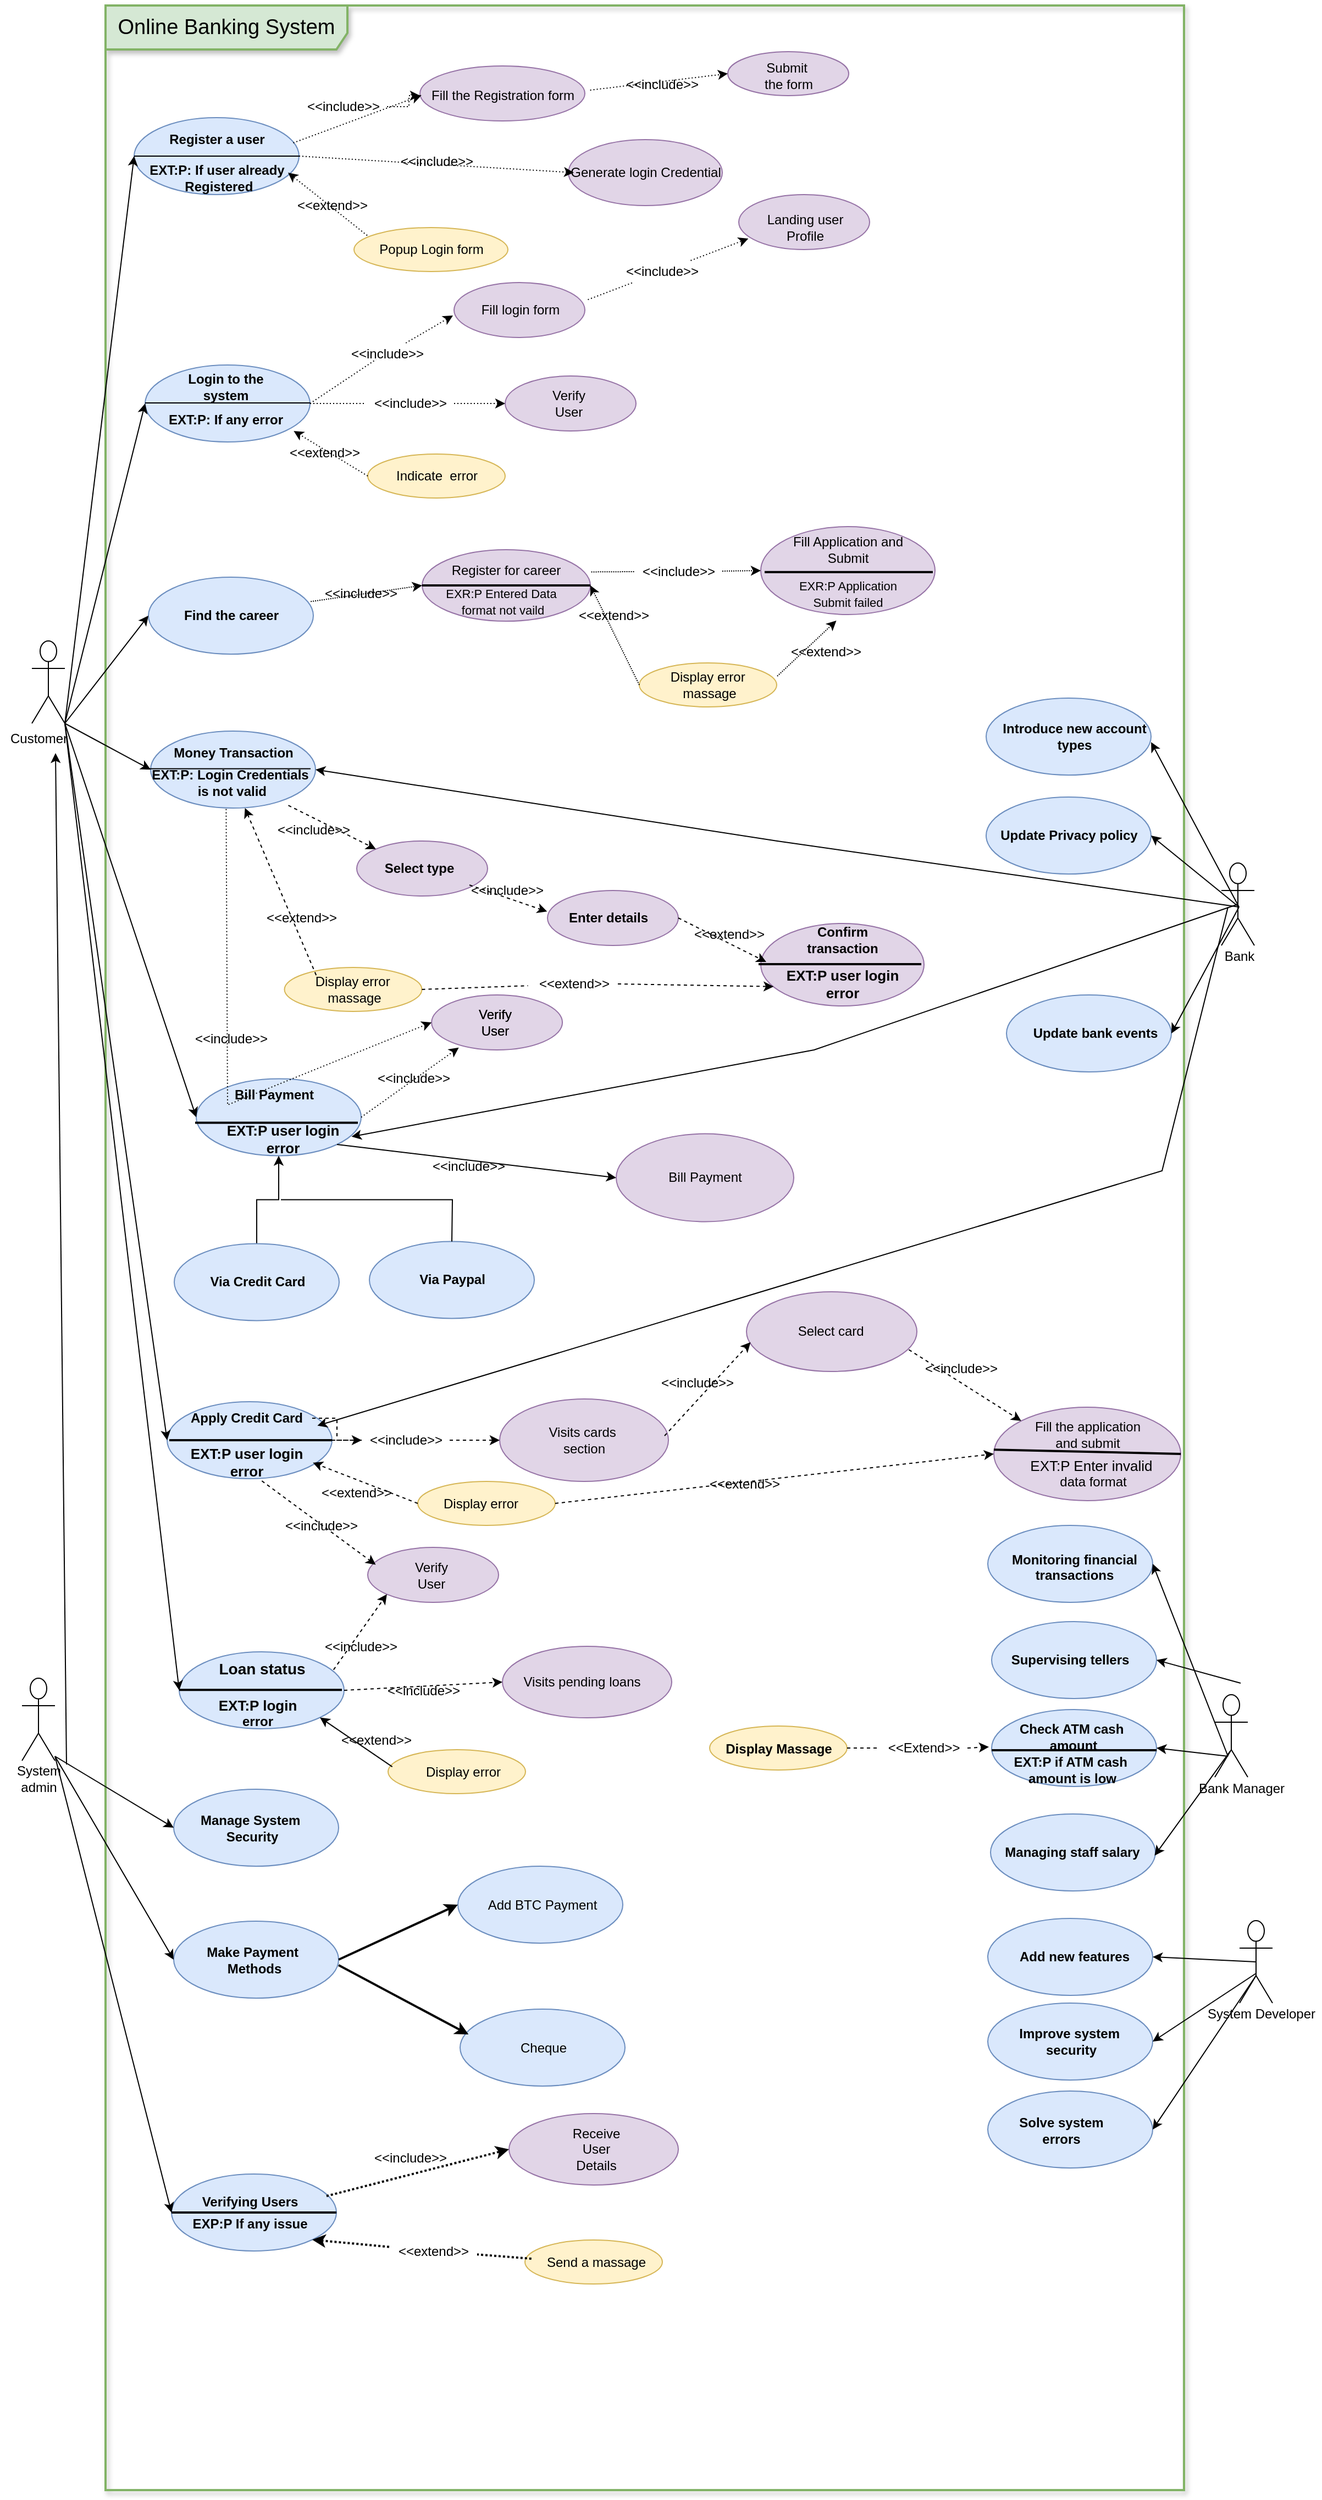 <mxfile version="17.2.3" type="github">
  <diagram id="9IIWtFAtbRXTGUE0Piq1" name="Page-1">
    <mxGraphModel dx="10152" dy="11739" grid="1" gridSize="10" guides="1" tooltips="1" connect="1" arrows="1" fold="1" page="1" pageScale="1" pageWidth="1654" pageHeight="2336" math="0" shadow="0">
      <root>
        <mxCell id="0" />
        <mxCell id="1" parent="0" />
        <mxCell id="SbIcaSUCYStRZowZbvuE-18" value="" style="ellipse;whiteSpace=wrap;html=1;strokeWidth=1;fillColor=#fff2cc;strokeColor=#d6b656;" parent="1" vertex="1">
          <mxGeometry x="-4367" y="-7743.5" width="125" height="40" as="geometry" />
        </mxCell>
        <mxCell id="lS8v6T5pcr990PlDDqWm-2" value="&lt;font style=&quot;font-size: 19px&quot;&gt;Online Banking System&lt;/font&gt;" style="shape=umlFrame;whiteSpace=wrap;html=1;width=220;height=40;fillColor=#d5e8d4;strokeColor=#82b366;strokeWidth=2;shadow=1;" parent="1" vertex="1">
          <mxGeometry x="-4624" y="-9330" width="981" height="2260" as="geometry" />
        </mxCell>
        <mxCell id="lS8v6T5pcr990PlDDqWm-4" value="Customer" style="text;html=1;resizable=0;autosize=1;align=center;verticalAlign=middle;points=[];fillColor=none;strokeColor=none;rounded=0;" parent="1" vertex="1">
          <mxGeometry x="-4720" y="-8673" width="70" height="20" as="geometry" />
        </mxCell>
        <mxCell id="lS8v6T5pcr990PlDDqWm-5" value="" style="ellipse;whiteSpace=wrap;html=1;strokeWidth=1;fillColor=#dae8fc;strokeColor=#6c8ebf;" parent="1" vertex="1">
          <mxGeometry x="-4598" y="-9228" width="150" height="70" as="geometry" />
        </mxCell>
        <mxCell id="lS8v6T5pcr990PlDDqWm-6" value="" style="endArrow=none;html=1;rounded=0;entryX=1;entryY=0.5;entryDx=0;entryDy=0;exitX=0;exitY=0.5;exitDx=0;exitDy=0;strokeWidth=1;" parent="1" source="lS8v6T5pcr990PlDDqWm-5" target="lS8v6T5pcr990PlDDqWm-5" edge="1">
          <mxGeometry width="50" height="50" relative="1" as="geometry">
            <mxPoint x="-4598" y="-9108" as="sourcePoint" />
            <mxPoint x="-4548" y="-9158" as="targetPoint" />
          </mxGeometry>
        </mxCell>
        <mxCell id="lS8v6T5pcr990PlDDqWm-7" value="&lt;b&gt;Register a user&lt;/b&gt;" style="text;html=1;resizable=0;autosize=1;align=center;verticalAlign=middle;points=[];fillColor=none;strokeColor=none;rounded=0;strokeWidth=1;" parent="1" vertex="1">
          <mxGeometry x="-4573" y="-9218" width="100" height="20" as="geometry" />
        </mxCell>
        <mxCell id="lS8v6T5pcr990PlDDqWm-8" value="&lt;b&gt;EXT:P: If user already&lt;br&gt;&amp;nbsp;Registered&lt;/b&gt;" style="text;html=1;resizable=0;autosize=1;align=center;verticalAlign=middle;points=[];fillColor=none;strokeColor=none;rounded=0;strokeWidth=1;" parent="1" vertex="1">
          <mxGeometry x="-4593" y="-9188" width="140" height="30" as="geometry" />
        </mxCell>
        <mxCell id="lS8v6T5pcr990PlDDqWm-10" value="" style="endArrow=classic;html=1;rounded=0;exitX=1;exitY=1;exitDx=0;exitDy=0;entryX=0;entryY=0.5;entryDx=0;entryDy=0;exitPerimeter=0;" parent="1" target="lS8v6T5pcr990PlDDqWm-5" edge="1" source="dj-Lhn2cIO9ptDoXgrbD-61">
          <mxGeometry width="50" height="50" relative="1" as="geometry">
            <mxPoint x="-4746.83" y="-8698.2" as="sourcePoint" />
            <mxPoint x="-4688" y="-8908" as="targetPoint" />
          </mxGeometry>
        </mxCell>
        <mxCell id="lS8v6T5pcr990PlDDqWm-11" value="" style="ellipse;whiteSpace=wrap;html=1;strokeWidth=1;fillColor=#fff2cc;strokeColor=#d6b656;" parent="1" vertex="1">
          <mxGeometry x="-4398" y="-9128" width="140" height="40" as="geometry" />
        </mxCell>
        <mxCell id="lS8v6T5pcr990PlDDqWm-13" value="" style="ellipse;whiteSpace=wrap;html=1;strokeWidth=1;fillColor=#dae8fc;strokeColor=#6c8ebf;" parent="1" vertex="1">
          <mxGeometry x="-4588" y="-9003" width="150" height="70" as="geometry" />
        </mxCell>
        <mxCell id="lS8v6T5pcr990PlDDqWm-14" value="" style="endArrow=none;html=1;rounded=0;entryX=1;entryY=0.5;entryDx=0;entryDy=0;exitX=0;exitY=0.5;exitDx=0;exitDy=0;strokeWidth=1;" parent="1" edge="1">
          <mxGeometry width="50" height="50" relative="1" as="geometry">
            <mxPoint x="-4588" y="-8968.5" as="sourcePoint" />
            <mxPoint x="-4438" y="-8968.5" as="targetPoint" />
          </mxGeometry>
        </mxCell>
        <mxCell id="lS8v6T5pcr990PlDDqWm-15" value="Popup Login form" style="text;html=1;resizable=0;autosize=1;align=center;verticalAlign=middle;points=[];fillColor=none;strokeColor=none;rounded=0;rotation=0;strokeWidth=1;" parent="1" vertex="1">
          <mxGeometry x="-4383" y="-9118" width="110" height="20" as="geometry" />
        </mxCell>
        <mxCell id="lS8v6T5pcr990PlDDqWm-18" value="" style="endArrow=classic;html=1;rounded=0;strokeWidth=1;dashed=1;dashPattern=1 2;exitX=0.086;exitY=0.18;exitDx=0;exitDy=0;exitPerimeter=0;" parent="1" source="lS8v6T5pcr990PlDDqWm-11" edge="1">
          <mxGeometry width="50" height="50" relative="1" as="geometry">
            <mxPoint x="-4498" y="-9058" as="sourcePoint" />
            <mxPoint x="-4458" y="-9178" as="targetPoint" />
          </mxGeometry>
        </mxCell>
        <mxCell id="lS8v6T5pcr990PlDDqWm-19" value="&amp;lt;&amp;lt;extend&amp;gt;&amp;gt;" style="text;html=1;resizable=0;autosize=1;align=center;verticalAlign=middle;points=[];fillColor=none;strokeColor=none;rounded=0;strokeWidth=1;" parent="1" vertex="1">
          <mxGeometry x="-4458" y="-9158" width="80" height="20" as="geometry" />
        </mxCell>
        <mxCell id="lS8v6T5pcr990PlDDqWm-21" value="" style="ellipse;whiteSpace=wrap;html=1;strokeWidth=1;fillColor=#e1d5e7;strokeColor=#9673a6;" parent="1" vertex="1">
          <mxGeometry x="-4338" y="-9275" width="150" height="50" as="geometry" />
        </mxCell>
        <mxCell id="lS8v6T5pcr990PlDDqWm-22" value="Fill the Registration form&lt;br&gt;" style="text;html=1;resizable=0;autosize=1;align=center;verticalAlign=middle;points=[];fillColor=none;strokeColor=none;rounded=0;rotation=0;" parent="1" vertex="1">
          <mxGeometry x="-4338" y="-9258" width="150" height="20" as="geometry" />
        </mxCell>
        <mxCell id="lS8v6T5pcr990PlDDqWm-23" value="" style="endArrow=classic;html=1;rounded=0;strokeWidth=1;dashed=1;dashPattern=1 2;exitX=0.965;exitY=0.328;exitDx=0;exitDy=0;exitPerimeter=0;entryX=0.009;entryY=0.484;entryDx=0;entryDy=0;entryPerimeter=0;" parent="1" source="lS8v6T5pcr990PlDDqWm-5" target="lS8v6T5pcr990PlDDqWm-22" edge="1">
          <mxGeometry width="50" height="50" relative="1" as="geometry">
            <mxPoint x="-4375.96" y="-9110.8" as="sourcePoint" />
            <mxPoint x="-4448" y="-9168" as="targetPoint" />
          </mxGeometry>
        </mxCell>
        <mxCell id="lS8v6T5pcr990PlDDqWm-27" value="" style="edgeStyle=orthogonalEdgeStyle;rounded=0;orthogonalLoop=1;jettySize=auto;html=1;dashed=1;dashPattern=1 2;strokeWidth=1;" parent="1" source="lS8v6T5pcr990PlDDqWm-24" target="lS8v6T5pcr990PlDDqWm-22" edge="1">
          <mxGeometry relative="1" as="geometry" />
        </mxCell>
        <mxCell id="lS8v6T5pcr990PlDDqWm-24" value="&amp;lt;&amp;lt;include&amp;gt;&amp;gt;" style="text;html=1;resizable=0;autosize=1;align=center;verticalAlign=middle;points=[];fillColor=none;strokeColor=none;rounded=0;strokeWidth=1;" parent="1" vertex="1">
          <mxGeometry x="-4448" y="-9248" width="80" height="20" as="geometry" />
        </mxCell>
        <mxCell id="lS8v6T5pcr990PlDDqWm-25" value="" style="ellipse;whiteSpace=wrap;html=1;strokeWidth=1;fillColor=#e1d5e7;strokeColor=#9673a6;" parent="1" vertex="1">
          <mxGeometry x="-4203" y="-9208" width="140" height="60" as="geometry" />
        </mxCell>
        <mxCell id="lS8v6T5pcr990PlDDqWm-26" value="Generate login Credential" style="text;html=1;resizable=0;autosize=1;align=center;verticalAlign=middle;points=[];fillColor=none;strokeColor=none;rounded=0;rotation=0;" parent="1" vertex="1">
          <mxGeometry x="-4208" y="-9188" width="150" height="20" as="geometry" />
        </mxCell>
        <mxCell id="lS8v6T5pcr990PlDDqWm-28" value="" style="endArrow=classic;html=1;rounded=0;strokeWidth=1;dashed=1;dashPattern=1 2;exitX=1;exitY=0.5;exitDx=0;exitDy=0;entryX=0.067;entryY=0.5;entryDx=0;entryDy=0;entryPerimeter=0;" parent="1" source="lS8v6T5pcr990PlDDqWm-5" target="lS8v6T5pcr990PlDDqWm-26" edge="1">
          <mxGeometry width="50" height="50" relative="1" as="geometry">
            <mxPoint x="-4375.96" y="-9110.8" as="sourcePoint" />
            <mxPoint x="-4448" y="-9168" as="targetPoint" />
          </mxGeometry>
        </mxCell>
        <mxCell id="lS8v6T5pcr990PlDDqWm-30" value="&lt;b&gt;Login to the&lt;br&gt;system&lt;br&gt;&lt;/b&gt;" style="text;html=1;resizable=0;autosize=1;align=center;verticalAlign=middle;points=[];fillColor=none;strokeColor=none;rounded=0;strokeWidth=1;" parent="1" vertex="1">
          <mxGeometry x="-4555" y="-8998" width="80" height="30" as="geometry" />
        </mxCell>
        <mxCell id="lS8v6T5pcr990PlDDqWm-31" value="" style="endArrow=classic;html=1;rounded=0;exitX=1;exitY=1;exitDx=0;exitDy=0;entryX=0;entryY=0.5;entryDx=0;entryDy=0;exitPerimeter=0;" parent="1" target="lS8v6T5pcr990PlDDqWm-13" edge="1" source="dj-Lhn2cIO9ptDoXgrbD-61">
          <mxGeometry width="50" height="50" relative="1" as="geometry">
            <mxPoint x="-4744.59" y="-8698.42" as="sourcePoint" />
            <mxPoint x="-4588.0" y="-9183" as="targetPoint" />
          </mxGeometry>
        </mxCell>
        <mxCell id="lS8v6T5pcr990PlDDqWm-32" value="&lt;b&gt;EXT:P: If any error&lt;/b&gt;" style="text;html=1;resizable=0;autosize=1;align=center;verticalAlign=middle;points=[];fillColor=none;strokeColor=none;rounded=0;strokeWidth=1;" parent="1" vertex="1">
          <mxGeometry x="-4575" y="-8963" width="120" height="20" as="geometry" />
        </mxCell>
        <mxCell id="lS8v6T5pcr990PlDDqWm-33" value="" style="ellipse;whiteSpace=wrap;html=1;strokeWidth=1;fillColor=#fff2cc;strokeColor=#d6b656;" parent="1" vertex="1">
          <mxGeometry x="-4385.5" y="-8922" width="125" height="40" as="geometry" />
        </mxCell>
        <mxCell id="lS8v6T5pcr990PlDDqWm-34" value="Indicate&amp;nbsp; error" style="text;html=1;resizable=0;autosize=1;align=center;verticalAlign=middle;points=[];fillColor=none;strokeColor=none;rounded=0;strokeWidth=1;" parent="1" vertex="1">
          <mxGeometry x="-4368" y="-8912" width="90" height="20" as="geometry" />
        </mxCell>
        <mxCell id="lS8v6T5pcr990PlDDqWm-35" value="" style="endArrow=classic;html=1;rounded=0;strokeWidth=1;dashed=1;dashPattern=1 2;exitX=0;exitY=0.5;exitDx=0;exitDy=0;entryX=1.018;entryY=1;entryDx=0;entryDy=0;entryPerimeter=0;" parent="1" source="lS8v6T5pcr990PlDDqWm-33" target="lS8v6T5pcr990PlDDqWm-32" edge="1">
          <mxGeometry width="50" height="50" relative="1" as="geometry">
            <mxPoint x="-4375.96" y="-9110.8" as="sourcePoint" />
            <mxPoint x="-4448" y="-9168" as="targetPoint" />
          </mxGeometry>
        </mxCell>
        <mxCell id="lS8v6T5pcr990PlDDqWm-36" value="&amp;lt;&amp;lt;extend&amp;gt;&amp;gt;" style="text;html=1;resizable=0;autosize=1;align=center;verticalAlign=middle;points=[];fillColor=none;strokeColor=none;rounded=0;strokeWidth=1;" parent="1" vertex="1">
          <mxGeometry x="-4465.5" y="-8933" width="80" height="20" as="geometry" />
        </mxCell>
        <mxCell id="lS8v6T5pcr990PlDDqWm-37" value="" style="ellipse;whiteSpace=wrap;html=1;strokeWidth=1;fillColor=#e1d5e7;strokeColor=#9673a6;" parent="1" vertex="1">
          <mxGeometry x="-4307" y="-9078" width="119" height="50" as="geometry" />
        </mxCell>
        <mxCell id="lS8v6T5pcr990PlDDqWm-38" value="Fill login form" style="text;html=1;resizable=0;autosize=1;align=center;verticalAlign=middle;points=[];fillColor=none;strokeColor=none;rounded=0;rotation=0;" parent="1" vertex="1">
          <mxGeometry x="-4292.5" y="-9063" width="90" height="20" as="geometry" />
        </mxCell>
        <mxCell id="lS8v6T5pcr990PlDDqWm-40" value="" style="endArrow=classic;html=1;rounded=0;strokeWidth=1;dashed=1;dashPattern=1 2;startArrow=none;" parent="1" source="lS8v6T5pcr990PlDDqWm-41" edge="1">
          <mxGeometry width="50" height="50" relative="1" as="geometry">
            <mxPoint x="-4588.05" y="-9028" as="sourcePoint" />
            <mxPoint x="-4308" y="-9048" as="targetPoint" />
          </mxGeometry>
        </mxCell>
        <mxCell id="lS8v6T5pcr990PlDDqWm-41" value="&amp;lt;&amp;lt;include&amp;gt;&amp;gt;" style="text;html=1;resizable=0;autosize=1;align=center;verticalAlign=middle;points=[];fillColor=none;strokeColor=none;rounded=0;strokeWidth=1;" parent="1" vertex="1">
          <mxGeometry x="-4408" y="-9023" width="80" height="20" as="geometry" />
        </mxCell>
        <mxCell id="lS8v6T5pcr990PlDDqWm-42" value="" style="endArrow=none;html=1;rounded=0;strokeWidth=1;dashed=1;dashPattern=1 2;exitX=1;exitY=0.5;exitDx=0;exitDy=0;" parent="1" source="lS8v6T5pcr990PlDDqWm-13" edge="1">
          <mxGeometry width="50" height="50" relative="1" as="geometry">
            <mxPoint x="-4448" y="-8973" as="sourcePoint" />
            <mxPoint x="-4378" y="-9008" as="targetPoint" />
          </mxGeometry>
        </mxCell>
        <mxCell id="lS8v6T5pcr990PlDDqWm-43" value="" style="ellipse;whiteSpace=wrap;html=1;strokeWidth=1;fillColor=#e1d5e7;strokeColor=#9673a6;" parent="1" vertex="1">
          <mxGeometry x="-4048" y="-9158" width="119" height="50" as="geometry" />
        </mxCell>
        <mxCell id="lS8v6T5pcr990PlDDqWm-44" value="&amp;lt;&amp;lt;include&amp;gt;&amp;gt;" style="text;html=1;resizable=0;autosize=1;align=center;verticalAlign=middle;points=[];fillColor=none;strokeColor=none;rounded=0;strokeWidth=1;" parent="1" vertex="1">
          <mxGeometry x="-4158" y="-9098" width="80" height="20" as="geometry" />
        </mxCell>
        <mxCell id="lS8v6T5pcr990PlDDqWm-46" value="" style="endArrow=none;dashed=1;html=1;rounded=0;dashPattern=1 2;strokeWidth=1;exitX=1.023;exitY=0.311;exitDx=0;exitDy=0;exitPerimeter=0;" parent="1" source="lS8v6T5pcr990PlDDqWm-37" target="lS8v6T5pcr990PlDDqWm-44" edge="1">
          <mxGeometry width="50" height="50" relative="1" as="geometry">
            <mxPoint x="-4208" y="-9068" as="sourcePoint" />
            <mxPoint x="-4158" y="-9118" as="targetPoint" />
          </mxGeometry>
        </mxCell>
        <mxCell id="lS8v6T5pcr990PlDDqWm-47" value="" style="endArrow=classic;html=1;rounded=0;dashed=1;dashPattern=1 2;strokeWidth=1;entryX=0.073;entryY=0.8;entryDx=0;entryDy=0;entryPerimeter=0;" parent="1" source="lS8v6T5pcr990PlDDqWm-44" target="lS8v6T5pcr990PlDDqWm-43" edge="1">
          <mxGeometry width="50" height="50" relative="1" as="geometry">
            <mxPoint x="-4208" y="-9068" as="sourcePoint" />
            <mxPoint x="-4158" y="-9118" as="targetPoint" />
          </mxGeometry>
        </mxCell>
        <mxCell id="lS8v6T5pcr990PlDDqWm-48" value="Landing user &lt;br&gt;Profile" style="text;html=1;resizable=0;autosize=1;align=center;verticalAlign=middle;points=[];fillColor=none;strokeColor=none;rounded=0;rotation=0;" parent="1" vertex="1">
          <mxGeometry x="-4028" y="-9143" width="80" height="30" as="geometry" />
        </mxCell>
        <mxCell id="lS8v6T5pcr990PlDDqWm-50" value="&amp;lt;&amp;lt;include&amp;gt;&amp;gt;" style="text;html=1;resizable=0;autosize=1;align=center;verticalAlign=middle;points=[];fillColor=none;strokeColor=none;rounded=0;strokeWidth=1;" parent="1" vertex="1">
          <mxGeometry x="-4363" y="-9198" width="80" height="20" as="geometry" />
        </mxCell>
        <mxCell id="lS8v6T5pcr990PlDDqWm-51" value="" style="ellipse;whiteSpace=wrap;html=1;strokeWidth=1;fillColor=#e1d5e7;strokeColor=#9673a6;" parent="1" vertex="1">
          <mxGeometry x="-4058" y="-9288" width="110" height="40" as="geometry" />
        </mxCell>
        <mxCell id="lS8v6T5pcr990PlDDqWm-52" value="Submit&amp;nbsp; &lt;br&gt;the form" style="text;html=1;resizable=0;autosize=1;align=center;verticalAlign=middle;points=[];fillColor=none;strokeColor=none;rounded=0;rotation=0;" parent="1" vertex="1">
          <mxGeometry x="-4033" y="-9281" width="60" height="30" as="geometry" />
        </mxCell>
        <mxCell id="lS8v6T5pcr990PlDDqWm-53" value="" style="endArrow=classic;html=1;rounded=0;dashed=1;dashPattern=1 2;strokeWidth=1;entryX=0;entryY=0.5;entryDx=0;entryDy=0;exitX=1.032;exitY=0.249;exitDx=0;exitDy=0;exitPerimeter=0;" parent="1" source="lS8v6T5pcr990PlDDqWm-22" target="lS8v6T5pcr990PlDDqWm-51" edge="1">
          <mxGeometry width="50" height="50" relative="1" as="geometry">
            <mxPoint x="-4258" y="-9128" as="sourcePoint" />
            <mxPoint x="-4208" y="-9178" as="targetPoint" />
          </mxGeometry>
        </mxCell>
        <mxCell id="lS8v6T5pcr990PlDDqWm-54" value="&amp;lt;&amp;lt;include&amp;gt;&amp;gt;" style="text;html=1;resizable=0;autosize=1;align=center;verticalAlign=middle;points=[];fillColor=none;strokeColor=none;rounded=0;strokeWidth=1;" parent="1" vertex="1">
          <mxGeometry x="-4158" y="-9268" width="80" height="20" as="geometry" />
        </mxCell>
        <mxCell id="lS8v6T5pcr990PlDDqWm-58" value="" style="ellipse;whiteSpace=wrap;html=1;strokeWidth=1;fillColor=#dae8fc;strokeColor=#6c8ebf;" parent="1" vertex="1">
          <mxGeometry x="-4585" y="-8810" width="150" height="70" as="geometry" />
        </mxCell>
        <mxCell id="lS8v6T5pcr990PlDDqWm-60" value="&lt;b&gt;Find the career&lt;br&gt;&lt;/b&gt;" style="text;html=1;resizable=0;autosize=1;align=center;verticalAlign=middle;points=[];fillColor=none;strokeColor=none;rounded=0;strokeWidth=1;" parent="1" vertex="1">
          <mxGeometry x="-4560" y="-8785" width="100" height="20" as="geometry" />
        </mxCell>
        <mxCell id="lS8v6T5pcr990PlDDqWm-62" value="" style="endArrow=classic;html=1;rounded=0;entryX=0;entryY=0.5;entryDx=0;entryDy=0;exitX=1;exitY=1;exitDx=0;exitDy=0;exitPerimeter=0;" parent="1" target="lS8v6T5pcr990PlDDqWm-58" edge="1" source="dj-Lhn2cIO9ptDoXgrbD-61">
          <mxGeometry width="50" height="50" relative="1" as="geometry">
            <mxPoint x="-4748" y="-8698" as="sourcePoint" />
            <mxPoint x="-4578" y="-8924" as="targetPoint" />
          </mxGeometry>
        </mxCell>
        <mxCell id="dj-Lhn2cIO9ptDoXgrbD-1" value="" style="ellipse;whiteSpace=wrap;html=1;strokeWidth=1;fillColor=#e1d5e7;strokeColor=#9673a6;" parent="1" vertex="1">
          <mxGeometry x="-4260.5" y="-8993" width="119" height="50" as="geometry" />
        </mxCell>
        <mxCell id="dj-Lhn2cIO9ptDoXgrbD-2" value="Verify&lt;br&gt;User" style="text;html=1;resizable=0;autosize=1;align=center;verticalAlign=middle;points=[];fillColor=none;strokeColor=none;rounded=0;rotation=0;" parent="1" vertex="1">
          <mxGeometry x="-4228" y="-8983" width="50" height="30" as="geometry" />
        </mxCell>
        <mxCell id="dj-Lhn2cIO9ptDoXgrbD-4" value="" style="endArrow=classic;html=1;rounded=0;strokeWidth=1;dashed=1;dashPattern=1 2;exitX=1;exitY=0.5;exitDx=0;exitDy=0;entryX=0;entryY=0.5;entryDx=0;entryDy=0;startArrow=none;" parent="1" source="dj-Lhn2cIO9ptDoXgrbD-5" target="dj-Lhn2cIO9ptDoXgrbD-1" edge="1">
          <mxGeometry width="50" height="50" relative="1" as="geometry">
            <mxPoint x="-4438" y="-9169" as="sourcePoint" />
            <mxPoint x="-4187.95" y="-9154" as="targetPoint" />
          </mxGeometry>
        </mxCell>
        <mxCell id="dj-Lhn2cIO9ptDoXgrbD-5" value="&amp;lt;&amp;lt;include&amp;gt;&amp;gt;" style="text;html=1;resizable=0;autosize=1;align=center;verticalAlign=middle;points=[];fillColor=none;strokeColor=none;rounded=0;strokeWidth=1;" parent="1" vertex="1">
          <mxGeometry x="-4387" y="-8978" width="80" height="20" as="geometry" />
        </mxCell>
        <mxCell id="dj-Lhn2cIO9ptDoXgrbD-6" value="" style="endArrow=none;html=1;rounded=0;strokeWidth=1;dashed=1;dashPattern=1 2;exitX=1;exitY=0.5;exitDx=0;exitDy=0;entryX=0;entryY=0.5;entryDx=0;entryDy=0;" parent="1" source="lS8v6T5pcr990PlDDqWm-13" target="dj-Lhn2cIO9ptDoXgrbD-5" edge="1">
          <mxGeometry width="50" height="50" relative="1" as="geometry">
            <mxPoint x="-4438" y="-8968" as="sourcePoint" />
            <mxPoint x="-4260.5" y="-8968" as="targetPoint" />
          </mxGeometry>
        </mxCell>
        <mxCell id="dj-Lhn2cIO9ptDoXgrbD-7" value="" style="ellipse;whiteSpace=wrap;html=1;strokeWidth=1;fillColor=#dae8fc;strokeColor=#6c8ebf;" parent="1" vertex="1">
          <mxGeometry x="-4583" y="-8670" width="150" height="70" as="geometry" />
        </mxCell>
        <mxCell id="dj-Lhn2cIO9ptDoXgrbD-8" value="&lt;b&gt;Money Transaction&lt;br&gt;&lt;/b&gt;" style="text;html=1;resizable=0;autosize=1;align=center;verticalAlign=middle;points=[];fillColor=none;strokeColor=none;rounded=0;strokeWidth=1;" parent="1" vertex="1">
          <mxGeometry x="-4568" y="-8660" width="120" height="20" as="geometry" />
        </mxCell>
        <mxCell id="dj-Lhn2cIO9ptDoXgrbD-9" value="" style="ellipse;whiteSpace=wrap;html=1;strokeWidth=1;fillColor=#dae8fc;strokeColor=#6c8ebf;" parent="1" vertex="1">
          <mxGeometry x="-4541.5" y="-8353.75" width="150" height="70" as="geometry" />
        </mxCell>
        <mxCell id="dj-Lhn2cIO9ptDoXgrbD-10" value="&lt;b&gt;Bill Payment&lt;br&gt;&lt;/b&gt;" style="text;html=1;resizable=0;autosize=1;align=center;verticalAlign=middle;points=[];fillColor=none;strokeColor=none;rounded=0;strokeWidth=1;" parent="1" vertex="1">
          <mxGeometry x="-4516.5" y="-8348.75" width="90" height="20" as="geometry" />
        </mxCell>
        <mxCell id="dj-Lhn2cIO9ptDoXgrbD-11" value="" style="ellipse;whiteSpace=wrap;html=1;strokeWidth=1;fillColor=#dae8fc;strokeColor=#6c8ebf;" parent="1" vertex="1">
          <mxGeometry x="-4568" y="-8060" width="150" height="70" as="geometry" />
        </mxCell>
        <mxCell id="1QtuOpCF8Yw3NXOccmK1-61" value="" style="edgeStyle=orthogonalEdgeStyle;rounded=0;orthogonalLoop=1;jettySize=auto;html=1;dashed=1;fontSize=13;strokeWidth=1;" parent="1" source="dj-Lhn2cIO9ptDoXgrbD-12" target="1QtuOpCF8Yw3NXOccmK1-33" edge="1">
          <mxGeometry relative="1" as="geometry" />
        </mxCell>
        <mxCell id="dj-Lhn2cIO9ptDoXgrbD-12" value="&lt;b&gt;Apply Credit Card&lt;br&gt;&lt;/b&gt;" style="text;html=1;resizable=0;autosize=1;align=center;verticalAlign=middle;points=[];fillColor=none;strokeColor=none;rounded=0;strokeWidth=1;" parent="1" vertex="1">
          <mxGeometry x="-4556" y="-8055" width="120" height="20" as="geometry" />
        </mxCell>
        <mxCell id="dj-Lhn2cIO9ptDoXgrbD-13" value="" style="endArrow=classic;html=1;rounded=0;entryX=0;entryY=0.5;entryDx=0;entryDy=0;exitX=1;exitY=1;exitDx=0;exitDy=0;exitPerimeter=0;" parent="1" target="dj-Lhn2cIO9ptDoXgrbD-7" edge="1" source="dj-Lhn2cIO9ptDoXgrbD-61">
          <mxGeometry width="50" height="50" relative="1" as="geometry">
            <mxPoint x="-4743" y="-8700" as="sourcePoint" />
            <mxPoint x="-4293" y="-8700" as="targetPoint" />
          </mxGeometry>
        </mxCell>
        <mxCell id="dj-Lhn2cIO9ptDoXgrbD-14" value="" style="endArrow=classic;html=1;rounded=0;entryX=0;entryY=0.5;entryDx=0;entryDy=0;exitX=1;exitY=1;exitDx=0;exitDy=0;exitPerimeter=0;" parent="1" target="dj-Lhn2cIO9ptDoXgrbD-9" edge="1" source="dj-Lhn2cIO9ptDoXgrbD-61">
          <mxGeometry width="50" height="50" relative="1" as="geometry">
            <mxPoint x="-4743" y="-8700" as="sourcePoint" />
            <mxPoint x="-4580" y="-8625" as="targetPoint" />
          </mxGeometry>
        </mxCell>
        <mxCell id="dj-Lhn2cIO9ptDoXgrbD-15" value="" style="endArrow=classic;html=1;rounded=0;entryX=0;entryY=0.5;entryDx=0;entryDy=0;exitX=1;exitY=1;exitDx=0;exitDy=0;exitPerimeter=0;" parent="1" source="dj-Lhn2cIO9ptDoXgrbD-61" target="dj-Lhn2cIO9ptDoXgrbD-11" edge="1">
          <mxGeometry width="50" height="50" relative="1" as="geometry">
            <mxPoint x="-4733" y="-8690" as="sourcePoint" />
            <mxPoint x="-4580" y="-8475" as="targetPoint" />
          </mxGeometry>
        </mxCell>
        <mxCell id="dj-Lhn2cIO9ptDoXgrbD-19" value="" style="endArrow=classic;html=1;rounded=0;" parent="1" edge="1">
          <mxGeometry width="50" height="50" relative="1" as="geometry">
            <mxPoint x="-4659.5" y="-7730" as="sourcePoint" />
            <mxPoint x="-4669.5" y="-8650" as="targetPoint" />
          </mxGeometry>
        </mxCell>
        <mxCell id="dj-Lhn2cIO9ptDoXgrbD-20" value="System &lt;br&gt;admin" style="text;html=1;resizable=0;autosize=1;align=center;verticalAlign=middle;points=[];fillColor=none;strokeColor=none;rounded=0;" parent="1" vertex="1">
          <mxGeometry x="-4715" y="-7732.5" width="60" height="30" as="geometry" />
        </mxCell>
        <mxCell id="dj-Lhn2cIO9ptDoXgrbD-21" value="" style="ellipse;whiteSpace=wrap;html=1;strokeWidth=1;fillColor=#dae8fc;strokeColor=#6c8ebf;" parent="1" vertex="1">
          <mxGeometry x="-4562" y="-7707.5" width="150" height="70" as="geometry" />
        </mxCell>
        <mxCell id="dj-Lhn2cIO9ptDoXgrbD-22" value="&lt;b&gt;Manage System&amp;nbsp;&lt;br&gt;Security&lt;/b&gt;" style="text;html=1;resizable=0;autosize=1;align=center;verticalAlign=middle;points=[];fillColor=none;strokeColor=none;rounded=0;strokeWidth=1;" parent="1" vertex="1">
          <mxGeometry x="-4546" y="-7687.5" width="110" height="30" as="geometry" />
        </mxCell>
        <mxCell id="dj-Lhn2cIO9ptDoXgrbD-23" value="" style="ellipse;whiteSpace=wrap;html=1;strokeWidth=1;fillColor=#dae8fc;strokeColor=#6c8ebf;" parent="1" vertex="1">
          <mxGeometry x="-4562" y="-7587.5" width="150" height="70" as="geometry" />
        </mxCell>
        <mxCell id="dj-Lhn2cIO9ptDoXgrbD-24" value="&lt;b&gt;Make Payment&amp;nbsp;&lt;br&gt;Methods&lt;br&gt;&lt;/b&gt;" style="text;html=1;resizable=0;autosize=1;align=center;verticalAlign=middle;points=[];fillColor=none;strokeColor=none;rounded=0;strokeWidth=1;" parent="1" vertex="1">
          <mxGeometry x="-4539" y="-7567.5" width="100" height="30" as="geometry" />
        </mxCell>
        <mxCell id="dj-Lhn2cIO9ptDoXgrbD-25" value="" style="endArrow=classic;html=1;rounded=0;entryX=0;entryY=0.5;entryDx=0;entryDy=0;" parent="1" target="dj-Lhn2cIO9ptDoXgrbD-21" edge="1">
          <mxGeometry width="50" height="50" relative="1" as="geometry">
            <mxPoint x="-4670" y="-7737.5" as="sourcePoint" />
            <mxPoint x="-4365" y="-8087.5" as="targetPoint" />
          </mxGeometry>
        </mxCell>
        <mxCell id="dj-Lhn2cIO9ptDoXgrbD-26" value="" style="endArrow=classic;html=1;rounded=0;entryX=0;entryY=0.5;entryDx=0;entryDy=0;" parent="1" target="dj-Lhn2cIO9ptDoXgrbD-23" edge="1">
          <mxGeometry width="50" height="50" relative="1" as="geometry">
            <mxPoint x="-4670" y="-7737.5" as="sourcePoint" />
            <mxPoint x="-4530.55" y="-7743.88" as="targetPoint" />
          </mxGeometry>
        </mxCell>
        <mxCell id="dj-Lhn2cIO9ptDoXgrbD-28" value="" style="ellipse;whiteSpace=wrap;html=1;strokeWidth=1;fillColor=#e1d5e7;strokeColor=#9673a6;" parent="1" vertex="1">
          <mxGeometry x="-4327.45" y="-8430" width="119" height="50" as="geometry" />
        </mxCell>
        <mxCell id="dj-Lhn2cIO9ptDoXgrbD-29" value="Verify&lt;br&gt;User" style="text;html=1;resizable=0;autosize=1;align=center;verticalAlign=middle;points=[];fillColor=none;strokeColor=none;rounded=0;rotation=0;" parent="1" vertex="1">
          <mxGeometry x="-4294.95" y="-8420" width="50" height="30" as="geometry" />
        </mxCell>
        <mxCell id="dj-Lhn2cIO9ptDoXgrbD-30" value="" style="endArrow=classic;html=1;rounded=0;entryX=0;entryY=0.5;entryDx=0;entryDy=0;exitX=0.458;exitY=1.013;exitDx=0;exitDy=0;dashed=1;dashPattern=1 2;exitPerimeter=0;" parent="1" source="dj-Lhn2cIO9ptDoXgrbD-7" target="dj-Lhn2cIO9ptDoXgrbD-28" edge="1">
          <mxGeometry width="50" height="50" relative="1" as="geometry">
            <mxPoint x="-4460" y="-8333.57" as="sourcePoint" />
            <mxPoint x="-4496.95" y="-8440" as="targetPoint" />
            <Array as="points">
              <mxPoint x="-4513" y="-8330" />
            </Array>
          </mxGeometry>
        </mxCell>
        <mxCell id="dj-Lhn2cIO9ptDoXgrbD-31" value="&amp;lt;&amp;lt;include&amp;gt;&amp;gt;" style="text;html=1;resizable=0;autosize=1;align=center;verticalAlign=middle;points=[];fillColor=none;strokeColor=none;rounded=0;strokeWidth=1;" parent="1" vertex="1">
          <mxGeometry x="-4550.5" y="-8400" width="80" height="20" as="geometry" />
        </mxCell>
        <mxCell id="dj-Lhn2cIO9ptDoXgrbD-32" value="" style="endArrow=classic;html=1;rounded=0;entryX=0.049;entryY=0.833;entryDx=0;entryDy=0;exitX=1;exitY=0.5;exitDx=0;exitDy=0;dashed=1;dashPattern=1 2;entryPerimeter=0;" parent="1" source="dj-Lhn2cIO9ptDoXgrbD-9" edge="1">
          <mxGeometry width="50" height="50" relative="1" as="geometry">
            <mxPoint x="-4381.5" y="-8309.75" as="sourcePoint" />
            <mxPoint x="-4302.669" y="-8382.1" as="targetPoint" />
          </mxGeometry>
        </mxCell>
        <mxCell id="dj-Lhn2cIO9ptDoXgrbD-34" value="&amp;lt;&amp;lt;include&amp;gt;&amp;gt;" style="text;html=1;resizable=0;autosize=1;align=center;verticalAlign=middle;points=[];fillColor=none;strokeColor=none;rounded=0;strokeWidth=1;" parent="1" vertex="1">
          <mxGeometry x="-4384.5" y="-8363.75" width="80" height="20" as="geometry" />
        </mxCell>
        <mxCell id="dj-Lhn2cIO9ptDoXgrbD-35" value="" style="ellipse;whiteSpace=wrap;html=1;strokeWidth=1;fillColor=#dae8fc;strokeColor=#6c8ebf;" parent="1" vertex="1">
          <mxGeometry x="-4557" y="-7832.5" width="150" height="70" as="geometry" />
        </mxCell>
        <mxCell id="dj-Lhn2cIO9ptDoXgrbD-36" value="&lt;b&gt;&lt;font style=&quot;font-size: 14px&quot;&gt;Loan status&lt;/font&gt;&lt;/b&gt;" style="text;html=1;resizable=0;autosize=1;align=center;verticalAlign=middle;points=[];fillColor=none;strokeColor=none;rounded=0;strokeWidth=1;" parent="1" vertex="1">
          <mxGeometry x="-4527" y="-7827.5" width="90" height="20" as="geometry" />
        </mxCell>
        <mxCell id="dj-Lhn2cIO9ptDoXgrbD-37" value="" style="endArrow=classic;html=1;rounded=0;entryX=0;entryY=0.5;entryDx=0;entryDy=0;exitX=1;exitY=1;exitDx=0;exitDy=0;exitPerimeter=0;" parent="1" target="dj-Lhn2cIO9ptDoXgrbD-35" edge="1" source="dj-Lhn2cIO9ptDoXgrbD-61">
          <mxGeometry width="50" height="50" relative="1" as="geometry">
            <mxPoint x="-4743" y="-8700" as="sourcePoint" />
            <mxPoint x="-4443" y="-8600" as="targetPoint" />
          </mxGeometry>
        </mxCell>
        <mxCell id="dj-Lhn2cIO9ptDoXgrbD-38" value="Bank" style="text;html=1;resizable=0;autosize=1;align=center;verticalAlign=middle;points=[];fillColor=none;strokeColor=none;rounded=0;" parent="1" vertex="1">
          <mxGeometry x="-3613" y="-8475" width="40" height="20" as="geometry" />
        </mxCell>
        <mxCell id="dj-Lhn2cIO9ptDoXgrbD-53" style="edgeStyle=orthogonalEdgeStyle;rounded=0;orthogonalLoop=1;jettySize=auto;html=1;entryX=0.5;entryY=1;entryDx=0;entryDy=0;" parent="1" source="dj-Lhn2cIO9ptDoXgrbD-39" target="dj-Lhn2cIO9ptDoXgrbD-9" edge="1">
          <mxGeometry relative="1" as="geometry" />
        </mxCell>
        <mxCell id="dj-Lhn2cIO9ptDoXgrbD-39" value="" style="ellipse;whiteSpace=wrap;html=1;strokeWidth=1;fillColor=#dae8fc;strokeColor=#6c8ebf;" parent="1" vertex="1">
          <mxGeometry x="-4561.5" y="-8203.75" width="150" height="70" as="geometry" />
        </mxCell>
        <mxCell id="dj-Lhn2cIO9ptDoXgrbD-40" value="&lt;b&gt;Via Credit Card&lt;br&gt;&lt;/b&gt;" style="text;html=1;resizable=0;autosize=1;align=center;verticalAlign=middle;points=[];fillColor=none;strokeColor=none;rounded=0;strokeWidth=1;" parent="1" vertex="1">
          <mxGeometry x="-4536.5" y="-8178.75" width="100" height="20" as="geometry" />
        </mxCell>
        <mxCell id="dj-Lhn2cIO9ptDoXgrbD-41" value="" style="ellipse;whiteSpace=wrap;html=1;strokeWidth=1;fillColor=#dae8fc;strokeColor=#6c8ebf;" parent="1" vertex="1">
          <mxGeometry x="-4384" y="-8205.75" width="150" height="70" as="geometry" />
        </mxCell>
        <mxCell id="dj-Lhn2cIO9ptDoXgrbD-46" value="System Developer" style="text;html=1;resizable=0;autosize=1;align=center;verticalAlign=middle;points=[];fillColor=none;strokeColor=none;rounded=0;" parent="1" vertex="1">
          <mxGeometry x="-3628.5" y="-7513" width="110" height="20" as="geometry" />
        </mxCell>
        <mxCell id="dj-Lhn2cIO9ptDoXgrbD-49" value="Actor" style="shape=umlActor;verticalLabelPosition=bottom;verticalAlign=top;html=1;outlineConnect=0;overflow=visible;noLabel=1;" parent="1" vertex="1">
          <mxGeometry x="-4700" y="-7808.5" width="30" height="75" as="geometry" />
        </mxCell>
        <mxCell id="dj-Lhn2cIO9ptDoXgrbD-50" value="&lt;b&gt;Via Paypal&lt;br&gt;&lt;/b&gt;" style="text;html=1;resizable=0;autosize=1;align=center;verticalAlign=middle;points=[];fillColor=none;strokeColor=none;rounded=0;strokeWidth=1;" parent="1" vertex="1">
          <mxGeometry x="-4349" y="-8180.75" width="80" height="20" as="geometry" />
        </mxCell>
        <mxCell id="dj-Lhn2cIO9ptDoXgrbD-56" value="" style="endArrow=none;html=1;rounded=0;entryX=0.5;entryY=0;entryDx=0;entryDy=0;" parent="1" target="dj-Lhn2cIO9ptDoXgrbD-41" edge="1">
          <mxGeometry width="50" height="50" relative="1" as="geometry">
            <mxPoint x="-4464.5" y="-8243.75" as="sourcePoint" />
            <mxPoint x="-4474.5" y="-8203.75" as="targetPoint" />
            <Array as="points">
              <mxPoint x="-4308.5" y="-8243.75" />
            </Array>
          </mxGeometry>
        </mxCell>
        <mxCell id="dj-Lhn2cIO9ptDoXgrbD-57" value="" style="ellipse;whiteSpace=wrap;html=1;strokeWidth=1;fillColor=#e1d5e7;strokeColor=#9673a6;" parent="1" vertex="1">
          <mxGeometry x="-4159.5" y="-8303.75" width="161.5" height="80" as="geometry" />
        </mxCell>
        <mxCell id="dj-Lhn2cIO9ptDoXgrbD-58" value="" style="endArrow=classic;html=1;rounded=0;entryX=0;entryY=0.5;entryDx=0;entryDy=0;startArrow=none;exitX=1;exitY=1;exitDx=0;exitDy=0;" parent="1" source="dj-Lhn2cIO9ptDoXgrbD-9" target="dj-Lhn2cIO9ptDoXgrbD-57" edge="1">
          <mxGeometry width="50" height="50" relative="1" as="geometry">
            <mxPoint x="-4214.5" y="-8263.75" as="sourcePoint" />
            <mxPoint x="-4514.5" y="-8213.75" as="targetPoint" />
          </mxGeometry>
        </mxCell>
        <mxCell id="dj-Lhn2cIO9ptDoXgrbD-61" value="Actor" style="shape=umlActor;verticalLabelPosition=bottom;verticalAlign=top;html=1;outlineConnect=0;overflow=visible;noLabel=1;" parent="1" vertex="1">
          <mxGeometry x="-4691" y="-8752" width="30" height="75" as="geometry" />
        </mxCell>
        <mxCell id="dj-Lhn2cIO9ptDoXgrbD-62" value="Actor" style="shape=umlActor;verticalLabelPosition=bottom;verticalAlign=top;html=1;outlineConnect=0;overflow=visible;noLabel=1;" parent="1" vertex="1">
          <mxGeometry x="-3592.5" y="-7588" width="30" height="75" as="geometry" />
        </mxCell>
        <mxCell id="dj-Lhn2cIO9ptDoXgrbD-63" value="Actor" style="shape=umlActor;verticalLabelPosition=bottom;verticalAlign=top;html=1;outlineConnect=0;overflow=visible;noLabel=1;" parent="1" vertex="1">
          <mxGeometry x="-3609" y="-8550" width="30" height="75" as="geometry" />
        </mxCell>
        <mxCell id="dj-Lhn2cIO9ptDoXgrbD-64" value="" style="endArrow=classic;html=1;rounded=0;exitX=0.5;exitY=0.5;exitDx=0;exitDy=0;exitPerimeter=0;entryX=0.942;entryY=0.752;entryDx=0;entryDy=0;entryPerimeter=0;" parent="1" source="dj-Lhn2cIO9ptDoXgrbD-63" target="dj-Lhn2cIO9ptDoXgrbD-9" edge="1">
          <mxGeometry width="50" height="50" relative="1" as="geometry">
            <mxPoint x="-4543" y="-8330" as="sourcePoint" />
            <mxPoint x="-4313" y="-8490" as="targetPoint" />
            <Array as="points">
              <mxPoint x="-3979.5" y="-8380" />
            </Array>
          </mxGeometry>
        </mxCell>
        <mxCell id="dj-Lhn2cIO9ptDoXgrbD-65" value="&amp;lt;&amp;lt;include&amp;gt;&amp;gt;" style="text;html=1;resizable=0;autosize=1;align=center;verticalAlign=middle;points=[];fillColor=none;strokeColor=none;rounded=0;strokeWidth=1;" parent="1" vertex="1">
          <mxGeometry x="-4334.5" y="-8283.75" width="80" height="20" as="geometry" />
        </mxCell>
        <mxCell id="dj-Lhn2cIO9ptDoXgrbD-66" value="" style="endArrow=classic;html=1;rounded=0;entryX=1;entryY=0.5;entryDx=0;entryDy=0;" parent="1" target="dj-Lhn2cIO9ptDoXgrbD-7" edge="1">
          <mxGeometry width="50" height="50" relative="1" as="geometry">
            <mxPoint x="-3593" y="-8510" as="sourcePoint" />
            <mxPoint x="-4438.7" y="-8457.36" as="targetPoint" />
            <Array as="points">
              <mxPoint x="-4013" y="-8570" />
            </Array>
          </mxGeometry>
        </mxCell>
        <mxCell id="dj-Lhn2cIO9ptDoXgrbD-67" value="" style="ellipse;whiteSpace=wrap;html=1;strokeWidth=1;fillColor=#dae8fc;strokeColor=#6c8ebf;" parent="1" vertex="1">
          <mxGeometry x="-4564" y="-7357.5" width="150" height="70" as="geometry" />
        </mxCell>
        <mxCell id="dj-Lhn2cIO9ptDoXgrbD-68" value="&lt;b&gt;Verifying Users&lt;br&gt;&lt;/b&gt;" style="text;html=1;resizable=0;autosize=1;align=center;verticalAlign=middle;points=[];fillColor=none;strokeColor=none;rounded=0;strokeWidth=1;" parent="1" vertex="1">
          <mxGeometry x="-4543" y="-7342.5" width="100" height="20" as="geometry" />
        </mxCell>
        <mxCell id="dj-Lhn2cIO9ptDoXgrbD-69" value="" style="endArrow=classic;html=1;rounded=0;entryX=0;entryY=0.5;entryDx=0;entryDy=0;" parent="1" target="dj-Lhn2cIO9ptDoXgrbD-67" edge="1">
          <mxGeometry width="50" height="50" relative="1" as="geometry">
            <mxPoint x="-4670" y="-7737.5" as="sourcePoint" />
            <mxPoint x="-4465" y="-7747.5" as="targetPoint" />
          </mxGeometry>
        </mxCell>
        <mxCell id="dj-Lhn2cIO9ptDoXgrbD-70" value="" style="endArrow=none;html=1;rounded=0;exitX=0;exitY=0.5;exitDx=0;exitDy=0;entryX=1;entryY=0.5;entryDx=0;entryDy=0;strokeWidth=2;" parent="1" source="dj-Lhn2cIO9ptDoXgrbD-67" target="dj-Lhn2cIO9ptDoXgrbD-67" edge="1">
          <mxGeometry width="50" height="50" relative="1" as="geometry">
            <mxPoint x="-4472" y="-7427.5" as="sourcePoint" />
            <mxPoint x="-4422" y="-7477.5" as="targetPoint" />
          </mxGeometry>
        </mxCell>
        <mxCell id="dj-Lhn2cIO9ptDoXgrbD-71" value="&lt;b&gt;EXP:P If any issue&lt;br&gt;&lt;/b&gt;" style="text;html=1;resizable=0;autosize=1;align=center;verticalAlign=middle;points=[];fillColor=none;strokeColor=none;rounded=0;strokeWidth=1;" parent="1" vertex="1">
          <mxGeometry x="-4553" y="-7322.5" width="120" height="20" as="geometry" />
        </mxCell>
        <mxCell id="dj-Lhn2cIO9ptDoXgrbD-72" value="" style="ellipse;whiteSpace=wrap;html=1;strokeWidth=1;fillColor=#e1d5e7;strokeColor=#9673a6;" parent="1" vertex="1">
          <mxGeometry x="-4257" y="-7412.5" width="154" height="65" as="geometry" />
        </mxCell>
        <mxCell id="dj-Lhn2cIO9ptDoXgrbD-73" value="Receive&lt;br&gt;User&lt;br&gt;Details" style="text;html=1;resizable=0;autosize=1;align=center;verticalAlign=middle;points=[];fillColor=none;strokeColor=none;rounded=0;strokeWidth=1;" parent="1" vertex="1">
          <mxGeometry x="-4208" y="-7405" width="60" height="50" as="geometry" />
        </mxCell>
        <mxCell id="dj-Lhn2cIO9ptDoXgrbD-74" value="" style="endArrow=classic;html=1;rounded=0;strokeWidth=2;exitX=0.94;exitY=0.286;exitDx=0;exitDy=0;exitPerimeter=0;entryX=0;entryY=0.5;entryDx=0;entryDy=0;dashed=1;dashPattern=1 1;" parent="1" source="dj-Lhn2cIO9ptDoXgrbD-67" target="dj-Lhn2cIO9ptDoXgrbD-72" edge="1">
          <mxGeometry width="50" height="50" relative="1" as="geometry">
            <mxPoint x="-4322" y="-7767.5" as="sourcePoint" />
            <mxPoint x="-4272" y="-7817.5" as="targetPoint" />
          </mxGeometry>
        </mxCell>
        <mxCell id="dj-Lhn2cIO9ptDoXgrbD-75" value="&amp;lt;&amp;lt;include&amp;gt;&amp;gt;" style="text;html=1;resizable=0;autosize=1;align=center;verticalAlign=middle;points=[];fillColor=none;strokeColor=none;rounded=0;strokeWidth=1;" parent="1" vertex="1">
          <mxGeometry x="-4387" y="-7382.5" width="80" height="20" as="geometry" />
        </mxCell>
        <mxCell id="dj-Lhn2cIO9ptDoXgrbD-77" value="" style="ellipse;whiteSpace=wrap;html=1;strokeWidth=1;fillColor=#fff2cc;strokeColor=#d6b656;" parent="1" vertex="1">
          <mxGeometry x="-4242.5" y="-7297.5" width="125" height="40" as="geometry" />
        </mxCell>
        <mxCell id="dj-Lhn2cIO9ptDoXgrbD-78" value="Send a massage" style="text;html=1;resizable=0;autosize=1;align=center;verticalAlign=middle;points=[];fillColor=none;strokeColor=none;rounded=0;strokeWidth=1;" parent="1" vertex="1">
          <mxGeometry x="-4233" y="-7287.5" width="110" height="20" as="geometry" />
        </mxCell>
        <mxCell id="dj-Lhn2cIO9ptDoXgrbD-79" value="" style="endArrow=classic;html=1;rounded=0;dashed=1;dashPattern=1 1;strokeWidth=2;entryX=1;entryY=1;entryDx=0;entryDy=0;startArrow=none;" parent="1" source="dj-Lhn2cIO9ptDoXgrbD-82" target="dj-Lhn2cIO9ptDoXgrbD-67" edge="1">
          <mxGeometry width="50" height="50" relative="1" as="geometry">
            <mxPoint x="-4382" y="-7377.5" as="sourcePoint" />
            <mxPoint x="-4272" y="-7647.5" as="targetPoint" />
          </mxGeometry>
        </mxCell>
        <mxCell id="dj-Lhn2cIO9ptDoXgrbD-81" value="" style="endArrow=none;html=1;rounded=0;dashed=1;dashPattern=1 1;strokeWidth=2;exitX=-0.033;exitY=0.35;exitDx=0;exitDy=0;exitPerimeter=0;" parent="1" source="dj-Lhn2cIO9ptDoXgrbD-78" target="dj-Lhn2cIO9ptDoXgrbD-82" edge="1">
          <mxGeometry width="50" height="50" relative="1" as="geometry">
            <mxPoint x="-4265.63" y="-7365.5" as="sourcePoint" />
            <mxPoint x="-4303.5" y="-7367.5" as="targetPoint" />
          </mxGeometry>
        </mxCell>
        <mxCell id="dj-Lhn2cIO9ptDoXgrbD-82" value="&amp;lt;&amp;lt;extend&amp;gt;&amp;gt;" style="text;html=1;resizable=0;autosize=1;align=center;verticalAlign=middle;points=[];fillColor=none;strokeColor=none;rounded=0;strokeWidth=1;" parent="1" vertex="1">
          <mxGeometry x="-4366" y="-7297.5" width="80" height="20" as="geometry" />
        </mxCell>
        <mxCell id="dj-Lhn2cIO9ptDoXgrbD-83" value="" style="ellipse;whiteSpace=wrap;html=1;strokeWidth=1;fillColor=#dae8fc;strokeColor=#6c8ebf;" parent="1" vertex="1">
          <mxGeometry x="-4303.5" y="-7637.5" width="150" height="70" as="geometry" />
        </mxCell>
        <mxCell id="dj-Lhn2cIO9ptDoXgrbD-84" value="" style="ellipse;whiteSpace=wrap;html=1;strokeWidth=1;fillColor=#dae8fc;strokeColor=#6c8ebf;" parent="1" vertex="1">
          <mxGeometry x="-4301.5" y="-7507.5" width="150" height="70" as="geometry" />
        </mxCell>
        <mxCell id="dj-Lhn2cIO9ptDoXgrbD-87" value="Add BTC Payment" style="text;html=1;resizable=0;autosize=1;align=center;verticalAlign=middle;points=[];fillColor=none;strokeColor=none;rounded=0;strokeWidth=1;" parent="1" vertex="1">
          <mxGeometry x="-4282" y="-7612.5" width="110" height="20" as="geometry" />
        </mxCell>
        <mxCell id="dj-Lhn2cIO9ptDoXgrbD-89" value="" style="endArrow=classic;html=1;rounded=0;strokeWidth=2;entryX=0;entryY=0.5;entryDx=0;entryDy=0;exitX=1;exitY=0.5;exitDx=0;exitDy=0;" parent="1" source="dj-Lhn2cIO9ptDoXgrbD-23" target="dj-Lhn2cIO9ptDoXgrbD-83" edge="1">
          <mxGeometry width="50" height="50" relative="1" as="geometry">
            <mxPoint x="-4442" y="-7617.5" as="sourcePoint" />
            <mxPoint x="-4392" y="-7667.5" as="targetPoint" />
          </mxGeometry>
        </mxCell>
        <mxCell id="dj-Lhn2cIO9ptDoXgrbD-90" value="" style="endArrow=classic;html=1;rounded=0;strokeWidth=2;entryX=0.051;entryY=0.329;entryDx=0;entryDy=0;entryPerimeter=0;" parent="1" target="dj-Lhn2cIO9ptDoXgrbD-84" edge="1">
          <mxGeometry width="50" height="50" relative="1" as="geometry">
            <mxPoint x="-4412" y="-7547.5" as="sourcePoint" />
            <mxPoint x="-4293.5" y="-7592.5" as="targetPoint" />
          </mxGeometry>
        </mxCell>
        <mxCell id="dj-Lhn2cIO9ptDoXgrbD-91" value="Cheque" style="text;html=1;resizable=0;autosize=1;align=center;verticalAlign=middle;points=[];fillColor=none;strokeColor=none;rounded=0;strokeWidth=1;" parent="1" vertex="1">
          <mxGeometry x="-4256" y="-7482.5" width="60" height="20" as="geometry" />
        </mxCell>
        <mxCell id="1QtuOpCF8Yw3NXOccmK1-1" value="" style="ellipse;whiteSpace=wrap;html=1;strokeWidth=1;fillColor=#e1d5e7;strokeColor=#9673a6;" parent="1" vertex="1">
          <mxGeometry x="-4336" y="-8835" width="153" height="65" as="geometry" />
        </mxCell>
        <mxCell id="1QtuOpCF8Yw3NXOccmK1-2" value="" style="endArrow=classic;html=1;rounded=0;entryX=0;entryY=0.5;entryDx=0;entryDy=0;exitX=0.984;exitY=0.317;exitDx=0;exitDy=0;exitPerimeter=0;dashed=1;dashPattern=1 1;" parent="1" source="lS8v6T5pcr990PlDDqWm-58" target="1QtuOpCF8Yw3NXOccmK1-1" edge="1">
          <mxGeometry width="50" height="50" relative="1" as="geometry">
            <mxPoint x="-4603" y="-8800" as="sourcePoint" />
            <mxPoint x="-4553" y="-8850" as="targetPoint" />
          </mxGeometry>
        </mxCell>
        <mxCell id="1QtuOpCF8Yw3NXOccmK1-3" value="&amp;lt;&amp;lt;include&amp;gt;&amp;gt;" style="text;html=1;resizable=0;autosize=1;align=center;verticalAlign=middle;points=[];fillColor=none;strokeColor=none;rounded=0;strokeWidth=1;" parent="1" vertex="1">
          <mxGeometry x="-4432.5" y="-8805" width="80" height="20" as="geometry" />
        </mxCell>
        <mxCell id="1QtuOpCF8Yw3NXOccmK1-4" value="Register for career" style="text;html=1;resizable=0;autosize=1;align=center;verticalAlign=middle;points=[];fillColor=none;strokeColor=none;rounded=0;strokeWidth=1;" parent="1" vertex="1">
          <mxGeometry x="-4315" y="-8826" width="110" height="20" as="geometry" />
        </mxCell>
        <mxCell id="1QtuOpCF8Yw3NXOccmK1-5" value="" style="ellipse;whiteSpace=wrap;html=1;strokeWidth=1;fillColor=#e1d5e7;strokeColor=#9673a6;" parent="1" vertex="1">
          <mxGeometry x="-4028" y="-8856" width="158.5" height="80" as="geometry" />
        </mxCell>
        <mxCell id="1QtuOpCF8Yw3NXOccmK1-9" value="" style="endArrow=classic;html=1;rounded=0;entryX=0;entryY=0.5;entryDx=0;entryDy=0;dashed=1;dashPattern=1 1;startArrow=none;" parent="1" source="1QtuOpCF8Yw3NXOccmK1-10" target="1QtuOpCF8Yw3NXOccmK1-5" edge="1">
          <mxGeometry width="50" height="50" relative="1" as="geometry">
            <mxPoint x="-4208" y="-8782.81" as="sourcePoint" />
            <mxPoint x="-4106.6" y="-8805" as="targetPoint" />
          </mxGeometry>
        </mxCell>
        <mxCell id="1QtuOpCF8Yw3NXOccmK1-10" value="&amp;lt;&amp;lt;include&amp;gt;&amp;gt;" style="text;html=1;resizable=0;autosize=1;align=center;verticalAlign=middle;points=[];fillColor=none;strokeColor=none;rounded=0;strokeWidth=1;" parent="1" vertex="1">
          <mxGeometry x="-4143" y="-8825" width="80" height="20" as="geometry" />
        </mxCell>
        <mxCell id="1QtuOpCF8Yw3NXOccmK1-11" value="" style="endArrow=none;html=1;rounded=0;entryX=0;entryY=0.5;entryDx=0;entryDy=0;dashed=1;dashPattern=1 1;exitX=1.005;exitY=0.311;exitDx=0;exitDy=0;exitPerimeter=0;" parent="1" source="1QtuOpCF8Yw3NXOccmK1-1" target="1QtuOpCF8Yw3NXOccmK1-10" edge="1">
          <mxGeometry width="50" height="50" relative="1" as="geometry">
            <mxPoint x="-4219" y="-8811.546" as="sourcePoint" />
            <mxPoint x="-4085.0" y="-8815" as="targetPoint" />
          </mxGeometry>
        </mxCell>
        <mxCell id="1QtuOpCF8Yw3NXOccmK1-12" value="Fill Application and&lt;br&gt;Submit" style="text;html=1;resizable=0;autosize=1;align=center;verticalAlign=middle;points=[];fillColor=none;strokeColor=none;rounded=0;strokeWidth=1;" parent="1" vertex="1">
          <mxGeometry x="-4008.75" y="-8850" width="120" height="30" as="geometry" />
        </mxCell>
        <mxCell id="1QtuOpCF8Yw3NXOccmK1-13" value="" style="endArrow=none;html=1;rounded=0;entryX=1;entryY=0.5;entryDx=0;entryDy=0;exitX=0;exitY=0.5;exitDx=0;exitDy=0;strokeWidth=2;" parent="1" source="1QtuOpCF8Yw3NXOccmK1-1" target="1QtuOpCF8Yw3NXOccmK1-1" edge="1">
          <mxGeometry width="50" height="50" relative="1" as="geometry">
            <mxPoint x="-4433" y="-8740" as="sourcePoint" />
            <mxPoint x="-4383" y="-8790" as="targetPoint" />
          </mxGeometry>
        </mxCell>
        <mxCell id="1QtuOpCF8Yw3NXOccmK1-15" value="&lt;font style=&quot;font-size: 11px&quot;&gt;EXR:P Entered Data&amp;nbsp;&lt;br&gt;format not vaild&lt;/font&gt;" style="text;html=1;resizable=0;autosize=1;align=center;verticalAlign=middle;points=[];fillColor=none;strokeColor=none;rounded=0;strokeWidth=1;" parent="1" vertex="1">
          <mxGeometry x="-4323" y="-8808" width="120" height="40" as="geometry" />
        </mxCell>
        <mxCell id="1QtuOpCF8Yw3NXOccmK1-16" value="" style="ellipse;whiteSpace=wrap;html=1;strokeWidth=1;fillColor=#fff2cc;strokeColor=#d6b656;" parent="1" vertex="1">
          <mxGeometry x="-4138.5" y="-8732" width="125" height="40" as="geometry" />
        </mxCell>
        <mxCell id="1QtuOpCF8Yw3NXOccmK1-17" value="&amp;lt;&amp;lt;extend&amp;gt;&amp;gt;" style="text;html=1;resizable=0;autosize=1;align=center;verticalAlign=middle;points=[];fillColor=none;strokeColor=none;rounded=0;strokeWidth=1;" parent="1" vertex="1">
          <mxGeometry x="-4202.5" y="-8785" width="80" height="20" as="geometry" />
        </mxCell>
        <mxCell id="1QtuOpCF8Yw3NXOccmK1-18" value="" style="endArrow=classic;html=1;rounded=0;fontSize=11;strokeWidth=1;entryX=1;entryY=0.5;entryDx=0;entryDy=0;exitX=0;exitY=0.5;exitDx=0;exitDy=0;dashed=1;dashPattern=1 1;" parent="1" source="1QtuOpCF8Yw3NXOccmK1-16" target="1QtuOpCF8Yw3NXOccmK1-1" edge="1">
          <mxGeometry width="50" height="50" relative="1" as="geometry">
            <mxPoint x="-4383" y="-8660" as="sourcePoint" />
            <mxPoint x="-4333" y="-8710" as="targetPoint" />
          </mxGeometry>
        </mxCell>
        <mxCell id="1QtuOpCF8Yw3NXOccmK1-21" value="" style="endArrow=none;html=1;rounded=0;entryX=1;entryY=0.5;entryDx=0;entryDy=0;exitX=0;exitY=0.5;exitDx=0;exitDy=0;strokeWidth=2;" parent="1" edge="1">
          <mxGeometry width="50" height="50" relative="1" as="geometry">
            <mxPoint x="-4024.5" y="-8814.62" as="sourcePoint" />
            <mxPoint x="-3871.5" y="-8814.62" as="targetPoint" />
          </mxGeometry>
        </mxCell>
        <mxCell id="1QtuOpCF8Yw3NXOccmK1-22" value="&lt;font style=&quot;font-size: 11px&quot;&gt;EXR:P Application&lt;br&gt;Submit failed&lt;br&gt;&lt;/font&gt;" style="text;html=1;resizable=0;autosize=1;align=center;verticalAlign=middle;points=[];fillColor=none;strokeColor=none;rounded=0;strokeWidth=1;" parent="1" vertex="1">
          <mxGeometry x="-3998.75" y="-8815" width="100" height="40" as="geometry" />
        </mxCell>
        <mxCell id="1QtuOpCF8Yw3NXOccmK1-27" value="Display error&amp;nbsp;&lt;br&gt;massage" style="text;html=1;resizable=0;autosize=1;align=center;verticalAlign=middle;points=[];fillColor=none;strokeColor=none;rounded=0;strokeWidth=1;" parent="1" vertex="1">
          <mxGeometry x="-4120" y="-8727" width="90" height="30" as="geometry" />
        </mxCell>
        <mxCell id="1QtuOpCF8Yw3NXOccmK1-28" value="" style="endArrow=classic;html=1;rounded=0;fontSize=11;strokeWidth=1;entryX=0.395;entryY=1.113;entryDx=0;entryDy=0;dashed=1;dashPattern=1 1;entryPerimeter=0;" parent="1" target="1QtuOpCF8Yw3NXOccmK1-22" edge="1">
          <mxGeometry width="50" height="50" relative="1" as="geometry">
            <mxPoint x="-4013" y="-8720" as="sourcePoint" />
            <mxPoint x="-4123.0" y="-8792.5" as="targetPoint" />
          </mxGeometry>
        </mxCell>
        <mxCell id="1QtuOpCF8Yw3NXOccmK1-29" value="&amp;lt;&amp;lt;extend&amp;gt;&amp;gt;" style="text;html=1;resizable=0;autosize=1;align=center;verticalAlign=middle;points=[];fillColor=none;strokeColor=none;rounded=0;strokeWidth=1;" parent="1" vertex="1">
          <mxGeometry x="-4009" y="-8752" width="80" height="20" as="geometry" />
        </mxCell>
        <mxCell id="1QtuOpCF8Yw3NXOccmK1-30" value="" style="ellipse;whiteSpace=wrap;html=1;strokeWidth=1;fillColor=#e1d5e7;strokeColor=#9673a6;" parent="1" vertex="1">
          <mxGeometry x="-4265.5" y="-8062.5" width="153.5" height="75" as="geometry" />
        </mxCell>
        <mxCell id="1QtuOpCF8Yw3NXOccmK1-31" value="Visits cards&amp;nbsp;&lt;br&gt;section" style="text;html=1;resizable=0;autosize=1;align=center;verticalAlign=middle;points=[];fillColor=none;strokeColor=none;rounded=0;strokeWidth=1;" parent="1" vertex="1">
          <mxGeometry x="-4228.75" y="-8040" width="80" height="30" as="geometry" />
        </mxCell>
        <mxCell id="1QtuOpCF8Yw3NXOccmK1-32" value="" style="endArrow=classic;html=1;rounded=0;dashed=1;fontSize=19;strokeWidth=1;entryX=0;entryY=0.5;entryDx=0;entryDy=0;exitX=1;exitY=0.5;exitDx=0;exitDy=0;startArrow=none;" parent="1" source="1QtuOpCF8Yw3NXOccmK1-33" target="1QtuOpCF8Yw3NXOccmK1-30" edge="1">
          <mxGeometry width="50" height="50" relative="1" as="geometry">
            <mxPoint x="-4356" y="-8220" as="sourcePoint" />
            <mxPoint x="-4306" y="-8270" as="targetPoint" />
          </mxGeometry>
        </mxCell>
        <mxCell id="1QtuOpCF8Yw3NXOccmK1-33" value="&amp;lt;&amp;lt;include&amp;gt;&amp;gt;" style="text;html=1;resizable=0;autosize=1;align=center;verticalAlign=middle;points=[];fillColor=none;strokeColor=none;rounded=0;strokeWidth=1;" parent="1" vertex="1">
          <mxGeometry x="-4391" y="-8035" width="80" height="20" as="geometry" />
        </mxCell>
        <mxCell id="1QtuOpCF8Yw3NXOccmK1-34" value="" style="endArrow=none;html=1;rounded=0;dashed=1;fontSize=19;strokeWidth=1;entryX=0;entryY=0.5;entryDx=0;entryDy=0;exitX=1;exitY=0.5;exitDx=0;exitDy=0;" parent="1" source="dj-Lhn2cIO9ptDoXgrbD-11" target="1QtuOpCF8Yw3NXOccmK1-33" edge="1">
          <mxGeometry width="50" height="50" relative="1" as="geometry">
            <mxPoint x="-4418.0" y="-8025" as="sourcePoint" />
            <mxPoint x="-4265.5" y="-8025" as="targetPoint" />
          </mxGeometry>
        </mxCell>
        <mxCell id="1QtuOpCF8Yw3NXOccmK1-35" value="" style="ellipse;whiteSpace=wrap;html=1;strokeWidth=1;fillColor=#e1d5e7;strokeColor=#9673a6;" parent="1" vertex="1">
          <mxGeometry x="-4041" y="-8160" width="155" height="72.5" as="geometry" />
        </mxCell>
        <mxCell id="1QtuOpCF8Yw3NXOccmK1-36" value="" style="endArrow=none;html=1;rounded=0;fontSize=19;strokeWidth=3;entryX=1;entryY=0.5;entryDx=0;entryDy=0;exitX=0;exitY=0.5;exitDx=0;exitDy=0;strokeColor=none;" parent="1" source="dj-Lhn2cIO9ptDoXgrbD-11" target="dj-Lhn2cIO9ptDoXgrbD-11" edge="1">
          <mxGeometry width="50" height="50" relative="1" as="geometry">
            <mxPoint x="-4376" y="-8220" as="sourcePoint" />
            <mxPoint x="-4326" y="-8270" as="targetPoint" />
          </mxGeometry>
        </mxCell>
        <mxCell id="1QtuOpCF8Yw3NXOccmK1-38" value="" style="endArrow=none;html=1;rounded=0;fontSize=19;strokeWidth=2;entryX=1;entryY=0.5;entryDx=0;entryDy=0;" parent="1" target="dj-Lhn2cIO9ptDoXgrbD-11" edge="1">
          <mxGeometry width="50" height="50" relative="1" as="geometry">
            <mxPoint x="-4566" y="-8025" as="sourcePoint" />
            <mxPoint x="-4326" y="-8270" as="targetPoint" />
          </mxGeometry>
        </mxCell>
        <mxCell id="1QtuOpCF8Yw3NXOccmK1-39" value="&lt;b&gt;&lt;font style=&quot;font-size: 13px&quot;&gt;EXT:P user login&lt;br&gt;error&lt;/font&gt;&lt;br&gt;&lt;/b&gt;" style="text;html=1;resizable=0;autosize=1;align=center;verticalAlign=middle;points=[];fillColor=none;strokeColor=none;rounded=0;strokeWidth=1;" parent="1" vertex="1">
          <mxGeometry x="-4556" y="-8020" width="120" height="30" as="geometry" />
        </mxCell>
        <mxCell id="1QtuOpCF8Yw3NXOccmK1-42" value="" style="ellipse;whiteSpace=wrap;html=1;strokeWidth=1;fillColor=#fff2cc;strokeColor=#d6b656;" parent="1" vertex="1">
          <mxGeometry x="-4340" y="-7987.5" width="125" height="40" as="geometry" />
        </mxCell>
        <mxCell id="1QtuOpCF8Yw3NXOccmK1-43" value="" style="endArrow=classic;html=1;rounded=0;fontSize=13;strokeWidth=1;exitX=0;exitY=0.5;exitDx=0;exitDy=0;entryX=1.005;entryY=0.514;entryDx=0;entryDy=0;entryPerimeter=0;dashed=1;" parent="1" source="1QtuOpCF8Yw3NXOccmK1-42" target="1QtuOpCF8Yw3NXOccmK1-39" edge="1">
          <mxGeometry width="50" height="50" relative="1" as="geometry">
            <mxPoint x="-4346" y="-7960" as="sourcePoint" />
            <mxPoint x="-4395.06" y="-8081.002" as="targetPoint" />
          </mxGeometry>
        </mxCell>
        <mxCell id="1QtuOpCF8Yw3NXOccmK1-45" value="&amp;lt;&amp;lt;extend&amp;gt;&amp;gt;" style="text;html=1;resizable=0;autosize=1;align=center;verticalAlign=middle;points=[];fillColor=none;strokeColor=none;rounded=0;strokeWidth=1;" parent="1" vertex="1">
          <mxGeometry x="-4436" y="-7987.5" width="80" height="20" as="geometry" />
        </mxCell>
        <mxCell id="1QtuOpCF8Yw3NXOccmK1-46" value="Display error" style="text;html=1;resizable=0;autosize=1;align=center;verticalAlign=middle;points=[];fillColor=none;strokeColor=none;rounded=0;strokeWidth=1;" parent="1" vertex="1">
          <mxGeometry x="-4322.75" y="-7977.5" width="80" height="20" as="geometry" />
        </mxCell>
        <mxCell id="1QtuOpCF8Yw3NXOccmK1-47" value="Select card&amp;nbsp;" style="text;html=1;resizable=0;autosize=1;align=center;verticalAlign=middle;points=[];fillColor=none;strokeColor=none;rounded=0;strokeWidth=1;" parent="1" vertex="1">
          <mxGeometry x="-4003.5" y="-8133.75" width="80" height="20" as="geometry" />
        </mxCell>
        <mxCell id="1QtuOpCF8Yw3NXOccmK1-48" value="" style="ellipse;whiteSpace=wrap;html=1;strokeWidth=1;fillColor=#e1d5e7;strokeColor=#9673a6;" parent="1" vertex="1">
          <mxGeometry x="-3816" y="-8055" width="170" height="85" as="geometry" />
        </mxCell>
        <mxCell id="1QtuOpCF8Yw3NXOccmK1-49" value="" style="endArrow=classic;html=1;rounded=0;dashed=1;fontSize=13;strokeWidth=1;entryX=0.024;entryY=0.633;entryDx=0;entryDy=0;entryPerimeter=0;exitX=0.501;exitY=0.527;exitDx=0;exitDy=0;exitPerimeter=0;" parent="1" target="1QtuOpCF8Yw3NXOccmK1-35" edge="1">
          <mxGeometry width="50" height="50" relative="1" as="geometry">
            <mxPoint x="-4115.519" y="-8028.98" as="sourcePoint" />
            <mxPoint x="-4026" y="-7940" as="targetPoint" />
          </mxGeometry>
        </mxCell>
        <mxCell id="1QtuOpCF8Yw3NXOccmK1-50" value="&amp;lt;&amp;lt;include&amp;gt;&amp;gt;" style="text;html=1;resizable=0;autosize=1;align=center;verticalAlign=middle;points=[];fillColor=none;strokeColor=none;rounded=0;strokeWidth=1;" parent="1" vertex="1">
          <mxGeometry x="-4126" y="-8087.5" width="80" height="20" as="geometry" />
        </mxCell>
        <mxCell id="1QtuOpCF8Yw3NXOccmK1-51" value="" style="endArrow=classic;html=1;rounded=0;dashed=1;fontSize=13;strokeWidth=1;entryX=0;entryY=0;entryDx=0;entryDy=0;exitX=0.953;exitY=0.727;exitDx=0;exitDy=0;exitPerimeter=0;" parent="1" source="1QtuOpCF8Yw3NXOccmK1-35" target="1QtuOpCF8Yw3NXOccmK1-48" edge="1">
          <mxGeometry width="50" height="50" relative="1" as="geometry">
            <mxPoint x="-4105.519" y="-8018.98" as="sourcePoint" />
            <mxPoint x="-4027.28" y="-8104.108" as="targetPoint" />
          </mxGeometry>
        </mxCell>
        <mxCell id="1QtuOpCF8Yw3NXOccmK1-52" value="&amp;lt;&amp;lt;include&amp;gt;&amp;gt;" style="text;html=1;resizable=0;autosize=1;align=center;verticalAlign=middle;points=[];fillColor=none;strokeColor=none;rounded=0;strokeWidth=1;" parent="1" vertex="1">
          <mxGeometry x="-3886" y="-8100" width="80" height="20" as="geometry" />
        </mxCell>
        <mxCell id="1QtuOpCF8Yw3NXOccmK1-53" value="Fill the application&lt;br&gt;and submit" style="text;html=1;resizable=0;autosize=1;align=center;verticalAlign=middle;points=[];fillColor=none;strokeColor=none;rounded=0;strokeWidth=1;" parent="1" vertex="1">
          <mxGeometry x="-3786" y="-8045" width="110" height="30" as="geometry" />
        </mxCell>
        <mxCell id="1QtuOpCF8Yw3NXOccmK1-55" value="" style="endArrow=none;html=1;rounded=0;fontSize=19;strokeWidth=2;entryX=1;entryY=0.5;entryDx=0;entryDy=0;" parent="1" target="1QtuOpCF8Yw3NXOccmK1-48" edge="1">
          <mxGeometry width="50" height="50" relative="1" as="geometry">
            <mxPoint x="-3816" y="-8016.43" as="sourcePoint" />
            <mxPoint x="-3668.0" y="-8016.43" as="targetPoint" />
          </mxGeometry>
        </mxCell>
        <mxCell id="1QtuOpCF8Yw3NXOccmK1-56" value="&lt;font style=&quot;font-size: 13px&quot;&gt;EXT:P Enter invalid&amp;nbsp;&lt;br&gt;&lt;/font&gt;data format" style="text;html=1;resizable=0;autosize=1;align=center;verticalAlign=middle;points=[];fillColor=none;strokeColor=none;rounded=0;strokeWidth=1;" parent="1" vertex="1">
          <mxGeometry x="-3791" y="-8010" width="130" height="30" as="geometry" />
        </mxCell>
        <mxCell id="1QtuOpCF8Yw3NXOccmK1-59" value="" style="endArrow=classic;html=1;rounded=0;dashed=1;fontSize=13;strokeWidth=1;entryX=0;entryY=0.5;entryDx=0;entryDy=0;exitX=1;exitY=0.5;exitDx=0;exitDy=0;" parent="1" source="1QtuOpCF8Yw3NXOccmK1-42" target="1QtuOpCF8Yw3NXOccmK1-48" edge="1">
          <mxGeometry width="50" height="50" relative="1" as="geometry">
            <mxPoint x="-4216" y="-7830" as="sourcePoint" />
            <mxPoint x="-4166" y="-7880" as="targetPoint" />
          </mxGeometry>
        </mxCell>
        <mxCell id="1QtuOpCF8Yw3NXOccmK1-60" value="&amp;lt;&amp;lt;extend&amp;gt;&amp;gt;" style="text;html=1;resizable=0;autosize=1;align=center;verticalAlign=middle;points=[];fillColor=none;strokeColor=none;rounded=0;strokeWidth=1;" parent="1" vertex="1">
          <mxGeometry x="-4083.5" y="-7995.5" width="80" height="20" as="geometry" />
        </mxCell>
        <mxCell id="1QtuOpCF8Yw3NXOccmK1-63" value="" style="ellipse;whiteSpace=wrap;html=1;strokeWidth=1;fillColor=#dae8fc;strokeColor=#6c8ebf;" parent="1" vertex="1">
          <mxGeometry x="-3823" y="-8610" width="150" height="70" as="geometry" />
        </mxCell>
        <mxCell id="1QtuOpCF8Yw3NXOccmK1-64" value="&lt;b&gt;Update Privacy policy&lt;/b&gt;" style="text;html=1;resizable=0;autosize=1;align=center;verticalAlign=middle;points=[];fillColor=none;strokeColor=none;rounded=0;strokeWidth=1;" parent="1" vertex="1">
          <mxGeometry x="-3818" y="-8585" width="140" height="20" as="geometry" />
        </mxCell>
        <mxCell id="1QtuOpCF8Yw3NXOccmK1-65" value="" style="endArrow=classic;html=1;rounded=0;fontSize=13;strokeWidth=1;entryX=1;entryY=0.5;entryDx=0;entryDy=0;" parent="1" target="1QtuOpCF8Yw3NXOccmK1-63" edge="1">
          <mxGeometry width="50" height="50" relative="1" as="geometry">
            <mxPoint x="-3593" y="-8510" as="sourcePoint" />
            <mxPoint x="-4113" y="-8510" as="targetPoint" />
          </mxGeometry>
        </mxCell>
        <mxCell id="1QtuOpCF8Yw3NXOccmK1-66" value="" style="ellipse;whiteSpace=wrap;html=1;strokeWidth=1;fillColor=#dae8fc;strokeColor=#6c8ebf;" parent="1" vertex="1">
          <mxGeometry x="-3804.5" y="-8430" width="150" height="70" as="geometry" />
        </mxCell>
        <mxCell id="1QtuOpCF8Yw3NXOccmK1-67" value="&lt;b&gt;Update bank events&lt;br&gt;&lt;/b&gt;" style="text;html=1;resizable=0;autosize=1;align=center;verticalAlign=middle;points=[];fillColor=none;strokeColor=none;rounded=0;strokeWidth=1;" parent="1" vertex="1">
          <mxGeometry x="-3789.5" y="-8405" width="130" height="20" as="geometry" />
        </mxCell>
        <mxCell id="1QtuOpCF8Yw3NXOccmK1-68" value="" style="endArrow=classic;html=1;rounded=0;fontSize=13;strokeWidth=1;entryX=1;entryY=0.5;entryDx=0;entryDy=0;" parent="1" target="1QtuOpCF8Yw3NXOccmK1-66" edge="1">
          <mxGeometry width="50" height="50" relative="1" as="geometry">
            <mxPoint x="-3593" y="-8510" as="sourcePoint" />
            <mxPoint x="-3663.0" y="-8565" as="targetPoint" />
          </mxGeometry>
        </mxCell>
        <mxCell id="1QtuOpCF8Yw3NXOccmK1-69" value="" style="ellipse;whiteSpace=wrap;html=1;strokeWidth=1;fillColor=#dae8fc;strokeColor=#6c8ebf;" parent="1" vertex="1">
          <mxGeometry x="-3823" y="-8700" width="150" height="70" as="geometry" />
        </mxCell>
        <mxCell id="1QtuOpCF8Yw3NXOccmK1-70" value="&lt;b&gt;Introduce new account&lt;br&gt;types&lt;/b&gt;" style="text;html=1;resizable=0;autosize=1;align=center;verticalAlign=middle;points=[];fillColor=none;strokeColor=none;rounded=0;strokeWidth=1;" parent="1" vertex="1">
          <mxGeometry x="-3818" y="-8680" width="150" height="30" as="geometry" />
        </mxCell>
        <mxCell id="1QtuOpCF8Yw3NXOccmK1-71" value="" style="endArrow=classic;html=1;rounded=0;fontSize=13;strokeWidth=1;entryX=0.967;entryY=0.667;entryDx=0;entryDy=0;entryPerimeter=0;" parent="1" target="1QtuOpCF8Yw3NXOccmK1-70" edge="1">
          <mxGeometry width="50" height="50" relative="1" as="geometry">
            <mxPoint x="-3593" y="-8510" as="sourcePoint" />
            <mxPoint x="-3663.0" y="-8565" as="targetPoint" />
          </mxGeometry>
        </mxCell>
        <mxCell id="1QtuOpCF8Yw3NXOccmK1-75" value="" style="endArrow=none;html=1;rounded=0;fontSize=19;strokeWidth=2;" parent="1" edge="1">
          <mxGeometry width="50" height="50" relative="1" as="geometry">
            <mxPoint x="-4542.5" y="-8313.75" as="sourcePoint" />
            <mxPoint x="-4394.5" y="-8313.75" as="targetPoint" />
          </mxGeometry>
        </mxCell>
        <mxCell id="1QtuOpCF8Yw3NXOccmK1-76" value="&lt;b&gt;&lt;font style=&quot;font-size: 13px&quot;&gt;EXT:P user login&lt;br&gt;error&lt;/font&gt;&lt;br&gt;&lt;/b&gt;" style="text;html=1;resizable=0;autosize=1;align=center;verticalAlign=middle;points=[];fillColor=none;strokeColor=none;rounded=0;strokeWidth=1;" parent="1" vertex="1">
          <mxGeometry x="-4523.5" y="-8313.75" width="120" height="30" as="geometry" />
        </mxCell>
        <mxCell id="1QtuOpCF8Yw3NXOccmK1-80" value="Verify&lt;br&gt;User" style="text;html=1;resizable=0;autosize=1;align=center;verticalAlign=middle;points=[];fillColor=none;strokeColor=none;rounded=0;rotation=0;" parent="1" vertex="1">
          <mxGeometry x="-4294.95" y="-8420" width="50" height="30" as="geometry" />
        </mxCell>
        <mxCell id="1QtuOpCF8Yw3NXOccmK1-81" value="" style="ellipse;whiteSpace=wrap;html=1;strokeWidth=1;fillColor=#e1d5e7;strokeColor=#9673a6;" parent="1" vertex="1">
          <mxGeometry x="-4385.5" y="-7927.5" width="119" height="50" as="geometry" />
        </mxCell>
        <mxCell id="1QtuOpCF8Yw3NXOccmK1-82" value="Verify&lt;br&gt;User" style="text;html=1;resizable=0;autosize=1;align=center;verticalAlign=middle;points=[];fillColor=none;strokeColor=none;rounded=0;rotation=0;" parent="1" vertex="1">
          <mxGeometry x="-4353" y="-7917.5" width="50" height="30" as="geometry" />
        </mxCell>
        <mxCell id="1QtuOpCF8Yw3NXOccmK1-83" value="" style="endArrow=classic;html=1;rounded=0;dashed=1;fontSize=13;strokeWidth=1;entryX=0;entryY=1;entryDx=0;entryDy=0;exitX=0.936;exitY=0.233;exitDx=0;exitDy=0;exitPerimeter=0;" parent="1" source="dj-Lhn2cIO9ptDoXgrbD-35" target="1QtuOpCF8Yw3NXOccmK1-81" edge="1">
          <mxGeometry width="50" height="50" relative="1" as="geometry">
            <mxPoint x="-4103.019" y="-8296.48" as="sourcePoint" />
            <mxPoint x="-4024.78" y="-8381.608" as="targetPoint" />
            <Array as="points" />
          </mxGeometry>
        </mxCell>
        <mxCell id="1QtuOpCF8Yw3NXOccmK1-84" value="" style="endArrow=classic;html=1;rounded=0;dashed=1;fontSize=13;strokeWidth=1;entryX=0.061;entryY=0.316;entryDx=0;entryDy=0;exitX=0.618;exitY=1.067;exitDx=0;exitDy=0;exitPerimeter=0;entryPerimeter=0;" parent="1" source="1QtuOpCF8Yw3NXOccmK1-39" target="1QtuOpCF8Yw3NXOccmK1-81" edge="1">
          <mxGeometry width="50" height="50" relative="1" as="geometry">
            <mxPoint x="-4431.1" y="-7718.69" as="sourcePoint" />
            <mxPoint x="-4356.328" y="-7767.43" as="targetPoint" />
            <Array as="points" />
          </mxGeometry>
        </mxCell>
        <mxCell id="1QtuOpCF8Yw3NXOccmK1-85" value="&amp;lt;&amp;lt;include&amp;gt;&amp;gt;" style="text;html=1;resizable=0;autosize=1;align=center;verticalAlign=middle;points=[];fillColor=none;strokeColor=none;rounded=0;strokeWidth=1;" parent="1" vertex="1">
          <mxGeometry x="-4468" y="-7957.5" width="80" height="20" as="geometry" />
        </mxCell>
        <mxCell id="1QtuOpCF8Yw3NXOccmK1-86" value="&amp;lt;&amp;lt;include&amp;gt;&amp;gt;" style="text;html=1;resizable=0;autosize=1;align=center;verticalAlign=middle;points=[];fillColor=none;strokeColor=none;rounded=0;strokeWidth=1;" parent="1" vertex="1">
          <mxGeometry x="-4432" y="-7847.5" width="80" height="20" as="geometry" />
        </mxCell>
        <mxCell id="1QtuOpCF8Yw3NXOccmK1-87" value="Bill Payment" style="text;html=1;resizable=0;autosize=1;align=center;verticalAlign=middle;points=[];fillColor=none;strokeColor=none;rounded=0;strokeWidth=1;" parent="1" vertex="1">
          <mxGeometry x="-4118.75" y="-8273.75" width="80" height="20" as="geometry" />
        </mxCell>
        <mxCell id="1QtuOpCF8Yw3NXOccmK1-92" value="" style="endArrow=none;html=1;rounded=0;entryX=1;entryY=0.5;entryDx=0;entryDy=0;exitX=0;exitY=0.5;exitDx=0;exitDy=0;strokeWidth=1;" parent="1" edge="1">
          <mxGeometry width="50" height="50" relative="1" as="geometry">
            <mxPoint x="-4587.5" y="-8635.71" as="sourcePoint" />
            <mxPoint x="-4437.5" y="-8635.71" as="targetPoint" />
          </mxGeometry>
        </mxCell>
        <mxCell id="1QtuOpCF8Yw3NXOccmK1-93" value="&lt;font style=&quot;font-size: 12px&quot;&gt;&lt;b&gt;EXT:P:&amp;nbsp;&lt;span style=&quot;line-height: 107% ; font-family: &amp;#34;arial&amp;#34; , sans-serif&quot;&gt;Login Credentials&lt;br&gt;&amp;nbsp;is not valid&lt;/span&gt;&lt;/b&gt;&lt;/font&gt;" style="text;html=1;resizable=0;autosize=1;align=center;verticalAlign=middle;points=[];fillColor=none;strokeColor=none;rounded=0;strokeWidth=1;" parent="1" vertex="1">
          <mxGeometry x="-4591.5" y="-8638" width="160" height="30" as="geometry" />
        </mxCell>
        <mxCell id="1QtuOpCF8Yw3NXOccmK1-94" value="" style="ellipse;whiteSpace=wrap;html=1;strokeWidth=1;fillColor=#e1d5e7;strokeColor=#9673a6;" parent="1" vertex="1">
          <mxGeometry x="-4395.5" y="-8570" width="119" height="50" as="geometry" />
        </mxCell>
        <mxCell id="1QtuOpCF8Yw3NXOccmK1-95" value="&lt;b&gt;Select type&lt;br&gt;&lt;/b&gt;" style="text;html=1;resizable=0;autosize=1;align=center;verticalAlign=middle;points=[];fillColor=none;strokeColor=none;rounded=0;strokeWidth=1;" parent="1" vertex="1">
          <mxGeometry x="-4378.95" y="-8555" width="80" height="20" as="geometry" />
        </mxCell>
        <mxCell id="1QtuOpCF8Yw3NXOccmK1-97" value="" style="endArrow=classic;html=1;rounded=0;fontSize=12;strokeWidth=1;exitX=0.836;exitY=1.186;exitDx=0;exitDy=0;exitPerimeter=0;entryX=0;entryY=0;entryDx=0;entryDy=0;dashed=1;" parent="1" source="1QtuOpCF8Yw3NXOccmK1-93" target="1QtuOpCF8Yw3NXOccmK1-94" edge="1">
          <mxGeometry width="50" height="50" relative="1" as="geometry">
            <mxPoint x="-4193" y="-8460" as="sourcePoint" />
            <mxPoint x="-4143" y="-8510" as="targetPoint" />
          </mxGeometry>
        </mxCell>
        <mxCell id="1QtuOpCF8Yw3NXOccmK1-98" value="&amp;lt;&amp;lt;include&amp;gt;&amp;gt;" style="text;html=1;resizable=0;autosize=1;align=center;verticalAlign=middle;points=[];fillColor=none;strokeColor=none;rounded=0;strokeWidth=1;" parent="1" vertex="1">
          <mxGeometry x="-4475" y="-8590" width="80" height="20" as="geometry" />
        </mxCell>
        <mxCell id="1QtuOpCF8Yw3NXOccmK1-99" value="" style="ellipse;whiteSpace=wrap;html=1;strokeWidth=1;fillColor=#e1d5e7;strokeColor=#9673a6;" parent="1" vertex="1">
          <mxGeometry x="-4222" y="-8525" width="119" height="50" as="geometry" />
        </mxCell>
        <mxCell id="1QtuOpCF8Yw3NXOccmK1-101" value="" style="endArrow=classic;html=1;rounded=0;fontSize=12;strokeWidth=1;entryX=-0.003;entryY=0.383;entryDx=0;entryDy=0;dashed=1;entryPerimeter=0;" parent="1" target="1QtuOpCF8Yw3NXOccmK1-99" edge="1">
          <mxGeometry width="50" height="50" relative="1" as="geometry">
            <mxPoint x="-4293" y="-8530" as="sourcePoint" />
            <mxPoint x="-4368.151" y="-8552.645" as="targetPoint" />
          </mxGeometry>
        </mxCell>
        <mxCell id="1QtuOpCF8Yw3NXOccmK1-102" value="&amp;lt;&amp;lt;include&amp;gt;&amp;gt;" style="text;html=1;resizable=0;autosize=1;align=center;verticalAlign=middle;points=[];fillColor=none;strokeColor=none;rounded=0;strokeWidth=1;" parent="1" vertex="1">
          <mxGeometry x="-4298.95" y="-8535" width="80" height="20" as="geometry" />
        </mxCell>
        <mxCell id="1QtuOpCF8Yw3NXOccmK1-103" value="&lt;b&gt;Enter details&lt;br&gt;&lt;/b&gt;" style="text;html=1;resizable=0;autosize=1;align=center;verticalAlign=middle;points=[];fillColor=none;strokeColor=none;rounded=0;strokeWidth=1;" parent="1" vertex="1">
          <mxGeometry x="-4212.5" y="-8510" width="90" height="20" as="geometry" />
        </mxCell>
        <mxCell id="SbIcaSUCYStRZowZbvuE-1" value="" style="ellipse;whiteSpace=wrap;html=1;strokeWidth=1;fillColor=#e1d5e7;strokeColor=#9673a6;" parent="1" vertex="1">
          <mxGeometry x="-4028" y="-8495" width="148.5" height="75" as="geometry" />
        </mxCell>
        <mxCell id="SbIcaSUCYStRZowZbvuE-2" value="" style="ellipse;whiteSpace=wrap;html=1;strokeWidth=1;fillColor=#fff2cc;strokeColor=#d6b656;" parent="1" vertex="1">
          <mxGeometry x="-4461.25" y="-8455" width="125" height="40" as="geometry" />
        </mxCell>
        <mxCell id="SbIcaSUCYStRZowZbvuE-3" value="Display error&amp;nbsp;&lt;br&gt;massage" style="text;html=1;resizable=0;autosize=1;align=center;verticalAlign=middle;points=[];fillColor=none;strokeColor=none;rounded=0;strokeWidth=1;" parent="1" vertex="1">
          <mxGeometry x="-4442.75" y="-8450" width="90" height="30" as="geometry" />
        </mxCell>
        <mxCell id="SbIcaSUCYStRZowZbvuE-4" value="" style="endArrow=classic;html=1;rounded=0;entryX=0.572;entryY=1;entryDx=0;entryDy=0;entryPerimeter=0;exitX=0.115;exitY=0.067;exitDx=0;exitDy=0;exitPerimeter=0;dashed=1;" parent="1" source="SbIcaSUCYStRZowZbvuE-3" target="dj-Lhn2cIO9ptDoXgrbD-7" edge="1">
          <mxGeometry width="50" height="50" relative="1" as="geometry">
            <mxPoint x="-4163" y="-8400" as="sourcePoint" />
            <mxPoint x="-4113" y="-8450" as="targetPoint" />
          </mxGeometry>
        </mxCell>
        <mxCell id="SbIcaSUCYStRZowZbvuE-5" value="&amp;lt;&amp;lt;extend&amp;gt;&amp;gt;" style="text;html=1;resizable=0;autosize=1;align=center;verticalAlign=middle;points=[];fillColor=none;strokeColor=none;rounded=0;strokeWidth=1;" parent="1" vertex="1">
          <mxGeometry x="-4486.5" y="-8510" width="80" height="20" as="geometry" />
        </mxCell>
        <mxCell id="SbIcaSUCYStRZowZbvuE-6" value="&lt;b&gt;Confirm&lt;br&gt;transaction&lt;br&gt;&lt;/b&gt;" style="text;html=1;resizable=0;autosize=1;align=center;verticalAlign=middle;points=[];fillColor=none;strokeColor=none;rounded=0;strokeWidth=1;" parent="1" vertex="1">
          <mxGeometry x="-3993.75" y="-8495" width="80" height="30" as="geometry" />
        </mxCell>
        <mxCell id="SbIcaSUCYStRZowZbvuE-8" value="" style="endArrow=none;html=1;rounded=0;fontSize=19;strokeWidth=2;" parent="1" edge="1">
          <mxGeometry width="50" height="50" relative="1" as="geometry">
            <mxPoint x="-4030" y="-8458" as="sourcePoint" />
            <mxPoint x="-3882" y="-8458" as="targetPoint" />
          </mxGeometry>
        </mxCell>
        <mxCell id="SbIcaSUCYStRZowZbvuE-9" value="&lt;b&gt;&lt;font style=&quot;font-size: 13px&quot;&gt;EXT:P user login&lt;br&gt;error&lt;/font&gt;&lt;br&gt;&lt;/b&gt;" style="text;html=1;resizable=0;autosize=1;align=center;verticalAlign=middle;points=[];fillColor=none;strokeColor=none;rounded=0;strokeWidth=1;" parent="1" vertex="1">
          <mxGeometry x="-4013.75" y="-8455" width="120" height="30" as="geometry" />
        </mxCell>
        <mxCell id="SbIcaSUCYStRZowZbvuE-10" value="" style="endArrow=classic;html=1;rounded=0;dashed=1;entryX=-0.022;entryY=0.58;entryDx=0;entryDy=0;entryPerimeter=0;exitX=1;exitY=0.5;exitDx=0;exitDy=0;startArrow=none;" parent="1" source="SbIcaSUCYStRZowZbvuE-11" target="SbIcaSUCYStRZowZbvuE-9" edge="1">
          <mxGeometry width="50" height="50" relative="1" as="geometry">
            <mxPoint x="-4163" y="-8300" as="sourcePoint" />
            <mxPoint x="-4113" y="-8350" as="targetPoint" />
          </mxGeometry>
        </mxCell>
        <mxCell id="SbIcaSUCYStRZowZbvuE-12" value="" style="endArrow=classic;html=1;rounded=0;dashed=1;exitX=1;exitY=0.5;exitDx=0;exitDy=0;" parent="1" source="1QtuOpCF8Yw3NXOccmK1-99" edge="1">
          <mxGeometry width="50" height="50" relative="1" as="geometry">
            <mxPoint x="-4163" y="-8300" as="sourcePoint" />
            <mxPoint x="-4023" y="-8460" as="targetPoint" />
          </mxGeometry>
        </mxCell>
        <mxCell id="SbIcaSUCYStRZowZbvuE-13" value="&amp;lt;&amp;lt;extend&amp;gt;&amp;gt;" style="text;html=1;resizable=0;autosize=1;align=center;verticalAlign=middle;points=[];fillColor=none;strokeColor=none;rounded=0;strokeWidth=1;" parent="1" vertex="1">
          <mxGeometry x="-4097" y="-8495" width="80" height="20" as="geometry" />
        </mxCell>
        <mxCell id="SbIcaSUCYStRZowZbvuE-14" value="" style="endArrow=classic;html=1;rounded=0;entryX=1.039;entryY=0.84;entryDx=0;entryDy=0;entryPerimeter=0;" parent="1" target="dj-Lhn2cIO9ptDoXgrbD-12" edge="1">
          <mxGeometry width="50" height="50" relative="1" as="geometry">
            <mxPoint x="-3603" y="-8510" as="sourcePoint" />
            <mxPoint x="-4203" y="-8150" as="targetPoint" />
            <Array as="points">
              <mxPoint x="-3663" y="-8270" />
            </Array>
          </mxGeometry>
        </mxCell>
        <mxCell id="SbIcaSUCYStRZowZbvuE-15" value="" style="endArrow=none;html=1;rounded=0;fontSize=19;strokeWidth=2;entryX=1;entryY=0.5;entryDx=0;entryDy=0;" parent="1" edge="1">
          <mxGeometry width="50" height="50" relative="1" as="geometry">
            <mxPoint x="-4557" y="-7797.9" as="sourcePoint" />
            <mxPoint x="-4409" y="-7797.9" as="targetPoint" />
            <Array as="points">
              <mxPoint x="-4484.5" y="-7797.9" />
            </Array>
          </mxGeometry>
        </mxCell>
        <mxCell id="SbIcaSUCYStRZowZbvuE-16" value="&lt;b&gt;&lt;font style=&quot;font-size: 13px&quot;&gt;EXT:P login&lt;br&gt;&lt;/font&gt;error&lt;br&gt;&lt;/b&gt;" style="text;html=1;resizable=0;autosize=1;align=center;verticalAlign=middle;points=[];fillColor=none;strokeColor=none;rounded=0;strokeWidth=1;" parent="1" vertex="1">
          <mxGeometry x="-4531" y="-7792.5" width="90" height="30" as="geometry" />
        </mxCell>
        <mxCell id="SbIcaSUCYStRZowZbvuE-17" value="Display error" style="text;html=1;resizable=0;autosize=1;align=center;verticalAlign=middle;points=[];fillColor=none;strokeColor=none;rounded=0;strokeWidth=1;" parent="1" vertex="1">
          <mxGeometry x="-4339.5" y="-7733.5" width="80" height="20" as="geometry" />
        </mxCell>
        <mxCell id="SbIcaSUCYStRZowZbvuE-19" value="" style="endArrow=classic;html=1;rounded=0;entryX=1;entryY=1;entryDx=0;entryDy=0;exitX=0.246;exitY=0.783;exitDx=0;exitDy=0;exitPerimeter=0;" parent="1" target="dj-Lhn2cIO9ptDoXgrbD-35" edge="1">
          <mxGeometry width="50" height="50" relative="1" as="geometry">
            <mxPoint x="-4363.174" y="-7727.92" as="sourcePoint" />
            <mxPoint x="-4503.5" y="-7467.5" as="targetPoint" />
          </mxGeometry>
        </mxCell>
        <mxCell id="SbIcaSUCYStRZowZbvuE-20" value="&amp;lt;&amp;lt;extend&amp;gt;&amp;gt;" style="text;html=1;resizable=0;autosize=1;align=center;verticalAlign=middle;points=[];fillColor=none;strokeColor=none;rounded=0;strokeWidth=1;" parent="1" vertex="1">
          <mxGeometry x="-4418.5" y="-7762.5" width="80" height="20" as="geometry" />
        </mxCell>
        <mxCell id="SbIcaSUCYStRZowZbvuE-21" value="" style="ellipse;whiteSpace=wrap;html=1;strokeWidth=1;fillColor=#e1d5e7;strokeColor=#9673a6;" parent="1" vertex="1">
          <mxGeometry x="-4263" y="-7837.5" width="154" height="65" as="geometry" />
        </mxCell>
        <mxCell id="SbIcaSUCYStRZowZbvuE-22" value="" style="endArrow=classic;html=1;rounded=0;entryX=0;entryY=0.5;entryDx=0;entryDy=0;exitX=1;exitY=0.5;exitDx=0;exitDy=0;dashed=1;" parent="1" source="dj-Lhn2cIO9ptDoXgrbD-35" target="SbIcaSUCYStRZowZbvuE-21" edge="1">
          <mxGeometry width="50" height="50" relative="1" as="geometry">
            <mxPoint x="-4553.5" y="-7727.5" as="sourcePoint" />
            <mxPoint x="-4503.5" y="-7777.5" as="targetPoint" />
          </mxGeometry>
        </mxCell>
        <mxCell id="SbIcaSUCYStRZowZbvuE-24" value="&amp;lt;&amp;lt;include&amp;gt;&amp;gt;" style="text;html=1;resizable=0;autosize=1;align=center;verticalAlign=middle;points=[];fillColor=none;strokeColor=none;rounded=0;strokeWidth=1;" parent="1" vertex="1">
          <mxGeometry x="-4375.5" y="-7807.5" width="80" height="20" as="geometry" />
        </mxCell>
        <mxCell id="SbIcaSUCYStRZowZbvuE-25" value="Visits pending loans" style="text;html=1;resizable=0;autosize=1;align=center;verticalAlign=middle;points=[];fillColor=none;strokeColor=none;rounded=0;strokeWidth=1;" parent="1" vertex="1">
          <mxGeometry x="-4251" y="-7815" width="120" height="20" as="geometry" />
        </mxCell>
        <mxCell id="SbIcaSUCYStRZowZbvuE-31" value="" style="ellipse;whiteSpace=wrap;html=1;strokeWidth=1;fillColor=#dae8fc;strokeColor=#6c8ebf;" parent="1" vertex="1">
          <mxGeometry x="-3821.5" y="-7590" width="150" height="70" as="geometry" />
        </mxCell>
        <mxCell id="SbIcaSUCYStRZowZbvuE-32" value="" style="ellipse;whiteSpace=wrap;html=1;strokeWidth=1;fillColor=#dae8fc;strokeColor=#6c8ebf;" parent="1" vertex="1">
          <mxGeometry x="-3821.5" y="-7513" width="150" height="70" as="geometry" />
        </mxCell>
        <mxCell id="SbIcaSUCYStRZowZbvuE-33" value="" style="ellipse;whiteSpace=wrap;html=1;strokeWidth=1;fillColor=#dae8fc;strokeColor=#6c8ebf;" parent="1" vertex="1">
          <mxGeometry x="-3821.5" y="-7433" width="150" height="70" as="geometry" />
        </mxCell>
        <mxCell id="SbIcaSUCYStRZowZbvuE-35" value="&lt;b&gt;Add new features&lt;br&gt;&lt;/b&gt;" style="text;html=1;resizable=0;autosize=1;align=center;verticalAlign=middle;points=[];fillColor=none;strokeColor=none;rounded=0;strokeWidth=1;" parent="1" vertex="1">
          <mxGeometry x="-3803" y="-7565" width="120" height="20" as="geometry" />
        </mxCell>
        <mxCell id="SbIcaSUCYStRZowZbvuE-36" value="&lt;b&gt;Improve system&amp;nbsp;&lt;br&gt;security&lt;br&gt;&lt;/b&gt;" style="text;html=1;resizable=0;autosize=1;align=center;verticalAlign=middle;points=[];fillColor=none;strokeColor=none;rounded=0;strokeWidth=1;" parent="1" vertex="1">
          <mxGeometry x="-3801.5" y="-7493" width="110" height="30" as="geometry" />
        </mxCell>
        <mxCell id="SbIcaSUCYStRZowZbvuE-37" value="&lt;b&gt;Solve system&lt;br&gt;errors&lt;br&gt;&lt;/b&gt;" style="text;html=1;resizable=0;autosize=1;align=center;verticalAlign=middle;points=[];fillColor=none;strokeColor=none;rounded=0;strokeWidth=1;" parent="1" vertex="1">
          <mxGeometry x="-3800" y="-7412" width="90" height="30" as="geometry" />
        </mxCell>
        <mxCell id="SbIcaSUCYStRZowZbvuE-38" value="" style="endArrow=classic;html=1;rounded=0;fontSize=14;entryX=1;entryY=0.5;entryDx=0;entryDy=0;exitX=0.5;exitY=0.5;exitDx=0;exitDy=0;exitPerimeter=0;" parent="1" source="dj-Lhn2cIO9ptDoXgrbD-62" target="SbIcaSUCYStRZowZbvuE-31" edge="1">
          <mxGeometry width="50" height="50" relative="1" as="geometry">
            <mxPoint x="-3957.5" y="-7588" as="sourcePoint" />
            <mxPoint x="-3907.5" y="-7638" as="targetPoint" />
          </mxGeometry>
        </mxCell>
        <mxCell id="SbIcaSUCYStRZowZbvuE-39" value="" style="endArrow=classic;html=1;rounded=0;fontSize=14;entryX=1;entryY=0.5;entryDx=0;entryDy=0;" parent="1" target="SbIcaSUCYStRZowZbvuE-32" edge="1">
          <mxGeometry width="50" height="50" relative="1" as="geometry">
            <mxPoint x="-3577.5" y="-7540" as="sourcePoint" />
            <mxPoint x="-3662.5" y="-7633" as="targetPoint" />
          </mxGeometry>
        </mxCell>
        <mxCell id="SbIcaSUCYStRZowZbvuE-40" value="" style="endArrow=classic;html=1;rounded=0;fontSize=14;entryX=1;entryY=0.5;entryDx=0;entryDy=0;" parent="1" target="SbIcaSUCYStRZowZbvuE-33" edge="1">
          <mxGeometry width="50" height="50" relative="1" as="geometry">
            <mxPoint x="-3577.5" y="-7538" as="sourcePoint" />
            <mxPoint x="-3664" y="-7503" as="targetPoint" />
          </mxGeometry>
        </mxCell>
        <mxCell id="vR6V6gfXWME6m7JU-O5k-1" value="Actor" style="shape=umlActor;verticalLabelPosition=bottom;verticalAlign=top;html=1;outlineConnect=0;overflow=visible;noLabel=1;" parent="1" vertex="1">
          <mxGeometry x="-3615" y="-7793.5" width="30" height="75" as="geometry" />
        </mxCell>
        <mxCell id="vR6V6gfXWME6m7JU-O5k-2" value="Bank Manager" style="text;html=1;resizable=0;autosize=1;align=center;verticalAlign=middle;points=[];fillColor=none;strokeColor=none;rounded=0;" parent="1" vertex="1">
          <mxGeometry x="-3636.5" y="-7718.5" width="90" height="20" as="geometry" />
        </mxCell>
        <mxCell id="vR6V6gfXWME6m7JU-O5k-3" value="" style="ellipse;whiteSpace=wrap;html=1;strokeWidth=1;fillColor=#dae8fc;strokeColor=#6c8ebf;" parent="1" vertex="1">
          <mxGeometry x="-3818" y="-7780" width="150" height="70" as="geometry" />
        </mxCell>
        <mxCell id="vR6V6gfXWME6m7JU-O5k-4" value="" style="ellipse;whiteSpace=wrap;html=1;strokeWidth=1;fillColor=#dae8fc;strokeColor=#6c8ebf;" parent="1" vertex="1">
          <mxGeometry x="-3819" y="-7685" width="150" height="70" as="geometry" />
        </mxCell>
        <mxCell id="vR6V6gfXWME6m7JU-O5k-7" value="" style="ellipse;whiteSpace=wrap;html=1;strokeWidth=1;fillColor=#dae8fc;strokeColor=#6c8ebf;" parent="1" vertex="1">
          <mxGeometry x="-3818" y="-7860" width="150" height="70" as="geometry" />
        </mxCell>
        <mxCell id="vR6V6gfXWME6m7JU-O5k-8" value="&lt;b&gt;Supervising tellers&lt;br&gt;&lt;/b&gt;" style="text;html=1;resizable=0;autosize=1;align=center;verticalAlign=middle;points=[];fillColor=none;strokeColor=none;rounded=0;strokeWidth=1;" parent="1" vertex="1">
          <mxGeometry x="-3807" y="-7835" width="120" height="20" as="geometry" />
        </mxCell>
        <mxCell id="vR6V6gfXWME6m7JU-O5k-9" value="&lt;b&gt;Check ATM cash&amp;nbsp;&lt;br&gt;amount&lt;br&gt;&lt;/b&gt;" style="text;html=1;resizable=0;autosize=1;align=center;verticalAlign=middle;points=[];fillColor=none;strokeColor=none;rounded=0;strokeWidth=1;" parent="1" vertex="1">
          <mxGeometry x="-3799" y="-7770" width="110" height="30" as="geometry" />
        </mxCell>
        <mxCell id="vR6V6gfXWME6m7JU-O5k-10" value="&lt;b&gt;Managing staff salary&lt;br&gt;&lt;/b&gt;" style="text;html=1;resizable=0;autosize=1;align=center;verticalAlign=middle;points=[];fillColor=none;strokeColor=none;rounded=0;strokeWidth=1;" parent="1" vertex="1">
          <mxGeometry x="-3815.5" y="-7660" width="140" height="20" as="geometry" />
        </mxCell>
        <mxCell id="SbIcaSUCYStRZowZbvuE-11" value="&amp;lt;&amp;lt;extend&amp;gt;&amp;gt;" style="text;html=1;resizable=0;autosize=1;align=center;verticalAlign=middle;points=[];fillColor=none;strokeColor=none;rounded=0;strokeWidth=1;" parent="1" vertex="1">
          <mxGeometry x="-4238" y="-8450" width="80" height="20" as="geometry" />
        </mxCell>
        <mxCell id="vR6V6gfXWME6m7JU-O5k-12" value="" style="endArrow=none;html=1;rounded=0;dashed=1;entryX=-0.022;entryY=0.58;entryDx=0;entryDy=0;entryPerimeter=0;exitX=1;exitY=0.5;exitDx=0;exitDy=0;" parent="1" source="SbIcaSUCYStRZowZbvuE-2" target="SbIcaSUCYStRZowZbvuE-11" edge="1">
          <mxGeometry width="50" height="50" relative="1" as="geometry">
            <mxPoint x="-4336.25" y="-8435" as="sourcePoint" />
            <mxPoint x="-4016.39" y="-8437.6" as="targetPoint" />
          </mxGeometry>
        </mxCell>
        <mxCell id="vR6V6gfXWME6m7JU-O5k-14" value="" style="ellipse;whiteSpace=wrap;html=1;strokeWidth=1;fillColor=#dae8fc;strokeColor=#6c8ebf;" parent="1" vertex="1">
          <mxGeometry x="-3821.5" y="-7947.5" width="150" height="70" as="geometry" />
        </mxCell>
        <mxCell id="vR6V6gfXWME6m7JU-O5k-15" value="" style="endArrow=classic;html=1;rounded=0;exitX=0.471;exitY=0.682;exitDx=0;exitDy=0;exitPerimeter=0;entryX=1.041;entryY=0.644;entryDx=0;entryDy=0;entryPerimeter=0;" parent="1" source="vR6V6gfXWME6m7JU-O5k-1" target="vR6V6gfXWME6m7JU-O5k-10" edge="1">
          <mxGeometry width="50" height="50" relative="1" as="geometry">
            <mxPoint x="-3983" y="-7617.5" as="sourcePoint" />
            <mxPoint x="-3933" y="-7667.5" as="targetPoint" />
          </mxGeometry>
        </mxCell>
        <mxCell id="vR6V6gfXWME6m7JU-O5k-16" value="" style="endArrow=classic;html=1;rounded=0;entryX=1;entryY=0.5;entryDx=0;entryDy=0;" parent="1" target="vR6V6gfXWME6m7JU-O5k-3" edge="1">
          <mxGeometry width="50" height="50" relative="1" as="geometry">
            <mxPoint x="-3603" y="-7737.5" as="sourcePoint" />
            <mxPoint x="-3673.76" y="-7679.62" as="targetPoint" />
          </mxGeometry>
        </mxCell>
        <mxCell id="vR6V6gfXWME6m7JU-O5k-17" value="" style="endArrow=classic;html=1;rounded=0;entryX=1;entryY=0.5;entryDx=0;entryDy=0;" parent="1" target="vR6V6gfXWME6m7JU-O5k-7" edge="1">
          <mxGeometry width="50" height="50" relative="1" as="geometry">
            <mxPoint x="-3591.5" y="-7804" as="sourcePoint" />
            <mxPoint x="-3659.0" y="-7829" as="targetPoint" />
          </mxGeometry>
        </mxCell>
        <mxCell id="vR6V6gfXWME6m7JU-O5k-18" value="" style="endArrow=classic;html=1;rounded=0;entryX=1;entryY=0.5;entryDx=0;entryDy=0;" parent="1" target="vR6V6gfXWME6m7JU-O5k-14" edge="1">
          <mxGeometry width="50" height="50" relative="1" as="geometry">
            <mxPoint x="-3603" y="-7737.5" as="sourcePoint" />
            <mxPoint x="-3670.5" y="-7861.5" as="targetPoint" />
          </mxGeometry>
        </mxCell>
        <mxCell id="vR6V6gfXWME6m7JU-O5k-23" value="&lt;b&gt;Monitoring financial&lt;br&gt;transactions&lt;br&gt;&lt;br&gt;&lt;/b&gt;" style="text;html=1;resizable=0;autosize=1;align=center;verticalAlign=middle;points=[];fillColor=none;strokeColor=none;rounded=0;strokeWidth=1;" parent="1" vertex="1">
          <mxGeometry x="-3808.5" y="-7927.5" width="130" height="50" as="geometry" />
        </mxCell>
        <mxCell id="vR6V6gfXWME6m7JU-O5k-24" value="" style="endArrow=none;html=1;rounded=0;exitX=0;exitY=0.5;exitDx=0;exitDy=0;entryX=1;entryY=0.5;entryDx=0;entryDy=0;strokeWidth=2;" parent="1" edge="1">
          <mxGeometry width="50" height="50" relative="1" as="geometry">
            <mxPoint x="-3818.0" y="-7743" as="sourcePoint" />
            <mxPoint x="-3668.0" y="-7743" as="targetPoint" />
          </mxGeometry>
        </mxCell>
        <mxCell id="vR6V6gfXWME6m7JU-O5k-25" value="&lt;b&gt;EXT:P if ATM cash&amp;nbsp;&lt;br&gt;amount is low&lt;br&gt;&lt;/b&gt;" style="text;html=1;resizable=0;autosize=1;align=center;verticalAlign=middle;points=[];fillColor=none;strokeColor=none;rounded=0;strokeWidth=1;" parent="1" vertex="1">
          <mxGeometry x="-3805.5" y="-7740" width="120" height="30" as="geometry" />
        </mxCell>
        <mxCell id="vR6V6gfXWME6m7JU-O5k-27" value="" style="ellipse;whiteSpace=wrap;html=1;strokeWidth=1;fillColor=#fff2cc;strokeColor=#d6b656;" parent="1" vertex="1">
          <mxGeometry x="-4074.5" y="-7765" width="125" height="40" as="geometry" />
        </mxCell>
        <mxCell id="vR6V6gfXWME6m7JU-O5k-28" value="" style="endArrow=classic;html=1;rounded=0;strokeWidth=1;exitX=1;exitY=0.5;exitDx=0;exitDy=0;dashed=1;startArrow=none;" parent="1" source="vR6V6gfXWME6m7JU-O5k-30" edge="1">
          <mxGeometry width="50" height="50" relative="1" as="geometry">
            <mxPoint x="-3930.5" y="-7620" as="sourcePoint" />
            <mxPoint x="-3820.5" y="-7746" as="targetPoint" />
          </mxGeometry>
        </mxCell>
        <mxCell id="vR6V6gfXWME6m7JU-O5k-29" value="&lt;b&gt;Display Massage&lt;br&gt;&lt;/b&gt;" style="text;html=1;resizable=0;autosize=1;align=center;verticalAlign=middle;points=[];fillColor=none;strokeColor=none;rounded=0;strokeWidth=1;" parent="1" vertex="1">
          <mxGeometry x="-4067" y="-7754" width="110" height="20" as="geometry" />
        </mxCell>
        <mxCell id="vR6V6gfXWME6m7JU-O5k-30" value="&amp;lt;&amp;lt;Extend&amp;gt;&amp;gt;" style="text;html=1;resizable=0;autosize=1;align=center;verticalAlign=middle;points=[];fillColor=none;strokeColor=none;rounded=0;strokeWidth=1;" parent="1" vertex="1">
          <mxGeometry x="-3920" y="-7755" width="80" height="20" as="geometry" />
        </mxCell>
        <mxCell id="vR6V6gfXWME6m7JU-O5k-31" value="" style="endArrow=none;html=1;rounded=0;strokeWidth=1;exitX=1;exitY=0.5;exitDx=0;exitDy=0;dashed=1;" parent="1" source="vR6V6gfXWME6m7JU-O5k-27" target="vR6V6gfXWME6m7JU-O5k-30" edge="1">
          <mxGeometry width="50" height="50" relative="1" as="geometry">
            <mxPoint x="-3931.5" y="-7746" as="sourcePoint" />
            <mxPoint x="-3820.5" y="-7746" as="targetPoint" />
          </mxGeometry>
        </mxCell>
      </root>
    </mxGraphModel>
  </diagram>
</mxfile>
